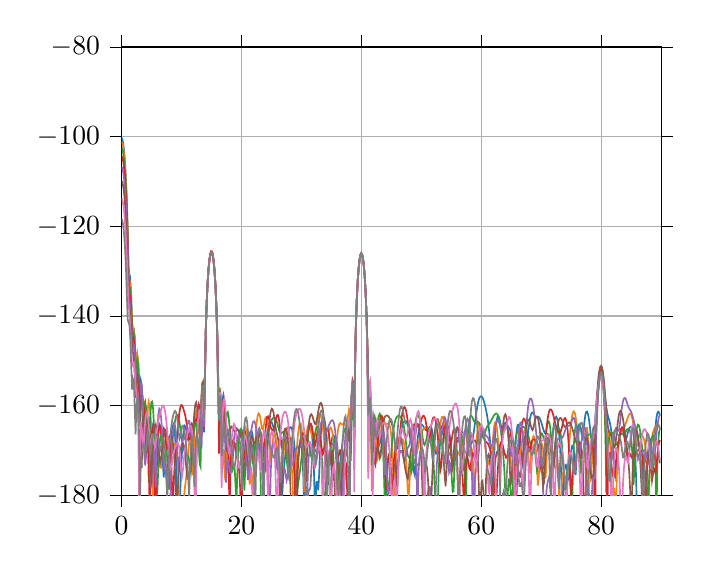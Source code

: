 % This file was created by tikzplotlib v0.8.5.
\begin{tikzpicture}

\definecolor{color0}{rgb}{0.122,0.467,0.706}
\definecolor{color1}{rgb}{1,0.498,0.055}
\definecolor{color2}{rgb}{0.173,0.627,0.173}
\definecolor{color3}{rgb}{0.839,0.153,0.157}
\definecolor{color4}{rgb}{0.58,0.404,0.741}
\definecolor{color5}{rgb}{0.549,0.337,0.294}
\definecolor{color6}{rgb}{0.89,0.467,0.761}

\begin{axis}[
tick align=outside,
tick pos=both,
x grid style={white!69.02!black},
xmajorgrids,
xmin=0, xmax=90,
xtick style={color=black},
y grid style={white!69.02!black},
ymajorgrids,
ymin=-180, ymax=-80,
ytick style={color=black}
]
\addplot [semithick, color0]
table {%
0 -100.271
0.146 -100.595
0.293 -101.58
0.439 -103.271
0.586 -105.759
0.732 -109.207
0.879 -113.937
1.025 -120.667
1.172 -130.944
1.318 -133.598
1.465 -132.251
1.611 -135.367
1.758 -142.948
1.904 -145.291
2.051 -142.652
2.197 -144.649
2.344 -150.992
2.49 -151.847
2.637 -148.92
2.783 -150.156
2.93 -155.108
3.076 -157.143
3.223 -154.476
3.369 -155.409
3.516 -161.091
3.662 -166.828
3.809 -160.691
3.955 -160.435
4.102 -164.584
4.248 -166.857
4.395 -163.258
4.541 -163.478
4.688 -169.181
4.834 -178.668
4.98 -166.655
5.127 -164.419
5.273 -165.178
5.42 -166.539
5.566 -166.989
5.713 -168.561
5.859 -173.734
6.006 -172.571
6.152 -166.737
6.299 -164.462
6.445 -164.409
6.592 -165.909
6.738 -168.587
6.885 -172.377
7.031 -176.02
7.178 -173.676
7.324 -170.542
7.471 -169.388
7.617 -169.697
7.764 -170.29
7.91 -169.972
8.057 -168.963
8.203 -167.629
8.35 -166.032
8.496 -164.692
8.643 -164.195
8.789 -164.864
8.936 -166.924
9.082 -170.701
9.229 -177.014
9.375 -189.106
9.521 -188.549
9.668 -183.04
9.814 -178.605
9.961 -173.831
10.107 -169.791
10.254 -166.9
10.4 -165.176
10.547 -164.533
10.693 -164.826
10.84 -165.801
10.986 -167.002
11.133 -167.758
11.279 -167.431
11.426 -166.124
11.572 -164.74
11.719 -164.045
11.865 -164.387
12.012 -165.817
12.158 -167.936
12.305 -169.362
12.451 -168.289
12.598 -165.187
12.744 -162.229
12.891 -160.766
13.037 -161.768
13.184 -168.415
13.33 -168.961
13.477 -159.372
13.623 -157.715
13.77 -165.98
13.916 -152.174
14.062 -142.638
14.209 -136.755
14.355 -132.625
14.502 -129.657
14.648 -127.59
14.795 -126.29
14.941 -125.69
15.088 -125.758
15.234 -126.499
15.381 -127.945
15.527 -130.168
15.674 -133.304
15.82 -137.599
15.967 -143.566
16.113 -152.485
16.26 -164.292
16.406 -162.376
16.553 -164.421
16.699 -162.132
16.846 -158.573
16.992 -157.587
17.139 -158.646
17.285 -161.229
17.432 -164.194
17.578 -165.447
17.725 -165.485
17.871 -165.97
18.018 -167.308
18.164 -169.543
18.311 -172.321
18.457 -173.04
18.604 -170.912
18.75 -169.116
18.896 -168.42
19.043 -168.486
19.189 -168.638
19.336 -168.244
19.482 -167.356
19.629 -166.456
19.775 -165.847
19.922 -165.573
20.068 -165.522
20.215 -165.522
20.361 -165.485
20.508 -165.482
20.654 -165.665
20.801 -166.108
20.947 -166.677
21.094 -167.01
21.24 -166.796
21.387 -166.198
21.533 -165.679
21.68 -165.62
21.826 -166.28
21.973 -167.941
22.119 -171.08
22.266 -176.026
22.412 -175.508
22.559 -170.587
22.705 -167.568
22.852 -165.992
22.998 -165.418
23.145 -165.603
23.291 -166.364
23.438 -167.486
23.584 -168.643
23.73 -169.405
23.877 -169.417
24.023 -168.67
24.17 -167.463
24.316 -166.156
24.463 -165.005
24.609 -164.151
24.756 -163.649
24.902 -163.506
25.049 -163.697
25.195 -164.179
25.342 -164.903
25.488 -165.828
25.635 -166.942
25.781 -168.267
25.928 -169.875
26.074 -171.903
26.221 -174.615
26.367 -178.518
26.514 -184.088
26.66 -184.537
26.807 -179.77
26.953 -176.498
27.1 -174.091
27.246 -171.971
27.393 -170.006
27.539 -168.284
27.686 -166.894
27.832 -165.862
27.979 -165.174
28.125 -164.82
28.271 -164.812
28.418 -165.188
28.564 -166.005
28.711 -167.328
28.857 -169.193
29.004 -171.459
29.15 -173.268
29.297 -173.08
29.443 -171.38
29.59 -169.72
29.736 -168.699
29.883 -168.49
30.029 -169.258
30.176 -171.365
30.322 -175.861
30.469 -185.686
30.615 -177.106
30.762 -171.23
30.908 -168.103
31.055 -166.258
31.201 -165.193
31.348 -164.707
31.494 -164.757
31.641 -165.411
31.787 -166.85
31.934 -169.419
32.08 -173.849
32.227 -181.419
32.373 -180.926
32.52 -177.088
32.666 -177.01
32.812 -178.895
32.959 -175.367
33.105 -169.951
33.252 -166.321
33.398 -164.09
33.545 -162.896
33.691 -162.55
33.838 -162.979
33.984 -164.201
34.131 -166.356
34.277 -169.795
34.424 -175.072
34.57 -177.727
34.717 -173.175
34.863 -169.931
35.01 -168.058
35.156 -167.018
35.303 -166.594
35.449 -166.769
35.596 -167.608
35.742 -169.148
35.889 -171.291
36.035 -173.782
36.182 -176.135
36.328 -176.058
36.475 -172.937
36.621 -170.438
36.768 -169.938
36.914 -172.316
37.061 -180.49
37.207 -174.501
37.354 -168.348
37.5 -166.076
37.646 -165.762
37.793 -166.056
37.939 -165.699
38.086 -164.312
38.232 -161.301
38.379 -157.812
38.525 -155.941
38.672 -157.805
38.818 -164.04
38.965 -148.327
39.111 -140.621
39.258 -135.523
39.404 -131.877
39.551 -129.262
39.697 -127.481
39.844 -126.431
39.99 -126.06
40.137 -126.351
40.283 -127.319
40.43 -129.011
40.576 -131.524
40.723 -135.042
40.869 -139.944
41.016 -147.206
41.162 -160.796
41.309 -159.083
41.455 -156.899
41.602 -159.247
41.748 -163.721
41.895 -166.52
42.041 -168.084
42.188 -172.522
42.334 -173.133
42.48 -168.525
42.627 -167.034
42.773 -167.735
42.92 -168.947
43.066 -168.497
43.213 -167.292
43.359 -166.919
43.506 -167.7
43.652 -169.663
43.799 -173.128
43.945 -179.742
44.092 -188.758
44.238 -177.452
44.385 -173.268
44.531 -171.542
44.678 -171.337
44.824 -172.484
44.971 -175.149
45.117 -178.877
45.264 -178.311
45.41 -174.915
45.557 -173.09
45.703 -172.985
45.85 -174.388
45.996 -176.061
46.143 -174.34
46.289 -170.817
46.436 -168.062
46.582 -166.21
46.729 -165.025
46.875 -164.295
47.021 -163.857
47.168 -163.599
47.314 -163.474
47.461 -163.501
47.607 -163.732
47.754 -164.218
47.9 -164.982
48.047 -166.007
48.193 -167.251
48.34 -168.685
48.486 -170.37
48.633 -172.463
48.779 -174.832
48.926 -175.564
49.072 -173.084
49.219 -170.059
49.365 -167.735
49.512 -166.128
49.658 -165.093
49.805 -164.502
49.951 -164.252
50.098 -164.26
50.244 -164.453
50.391 -164.752
50.537 -165.082
50.684 -165.372
50.83 -165.557
50.977 -165.571
51.123 -165.375
51.27 -165.035
51.416 -164.731
51.562 -164.674
51.709 -165.032
51.855 -165.89
52.002 -167.229
52.148 -168.837
52.295 -170.179
52.441 -170.672
52.588 -170.381
52.734 -169.797
52.881 -169.192
53.027 -168.582
53.174 -167.888
53.32 -167.06
53.467 -166.135
53.613 -165.24
53.76 -164.512
53.906 -164.045
54.053 -163.873
54.199 -163.985
54.346 -164.353
54.492 -164.965
54.639 -165.852
54.785 -167.091
54.932 -168.756
55.078 -170.75
55.225 -172.322
55.371 -172.144
55.518 -170.588
55.664 -169.002
55.811 -167.896
55.957 -167.311
56.104 -167.161
56.25 -167.314
56.396 -167.592
56.543 -167.786
56.689 -167.72
56.836 -167.342
56.982 -166.75
57.129 -166.129
57.275 -165.656
57.422 -165.456
57.568 -165.593
57.715 -166.066
57.861 -166.805
58.008 -167.643
58.154 -168.313
58.301 -168.537
58.447 -168.18
58.594 -167.297
58.74 -166.03
58.887 -164.539
59.033 -162.991
59.18 -161.534
59.326 -160.274
59.473 -159.269
59.619 -158.543
59.766 -158.094
59.912 -157.908
60.059 -157.963
60.205 -158.232
60.352 -158.688
60.498 -159.302
60.645 -160.052
60.791 -160.933
60.938 -161.961
61.084 -163.181
61.23 -164.663
61.377 -166.524
61.523 -169.003
61.67 -172.711
61.816 -179.595
61.963 -180.891
62.109 -172.437
62.256 -167.916
62.402 -165.14
62.549 -163.429
62.695 -162.527
62.842 -162.307
62.988 -162.678
63.135 -163.504
63.281 -164.494
63.428 -165.14
63.574 -165.077
63.721 -164.542
63.867 -164.028
64.014 -163.812
64.16 -163.937
64.307 -164.289
64.453 -164.668
64.6 -164.946
64.746 -165.233
64.893 -165.86
65.039 -167.275
65.186 -170.172
65.332 -176.454
65.479 -181.872
65.625 -171.922
65.771 -167.548
65.918 -165.317
66.064 -164.333
66.211 -164.292
66.357 -165.099
66.504 -166.768
66.65 -169.336
66.797 -172.356
66.943 -173.457
67.09 -171.823
67.236 -170.109
67.383 -169.065
67.529 -168.332
67.676 -167.343
67.822 -165.896
67.969 -164.319
68.115 -162.988
68.262 -162.076
68.408 -161.609
68.555 -161.536
68.701 -161.75
68.848 -162.097
68.994 -162.399
69.141 -162.535
69.287 -162.52
69.434 -162.475
69.58 -162.531
69.727 -162.769
69.873 -163.202
70.02 -163.788
70.166 -164.456
70.312 -165.12
70.459 -165.694
70.605 -166.097
70.752 -166.285
70.898 -166.306
71.045 -166.311
71.191 -166.482
71.338 -166.925
71.484 -167.554
71.631 -167.928
71.777 -167.422
71.924 -166.071
72.07 -164.548
72.217 -163.341
72.363 -162.633
72.51 -162.476
72.656 -162.896
72.803 -163.927
72.949 -165.648
73.096 -168.226
73.242 -172.035
73.389 -177.943
73.535 -183.375
73.682 -178.302
73.828 -174.932
73.975 -173.458
74.121 -173.222
74.268 -173.962
74.414 -175.342
74.561 -176.097
74.707 -174.611
74.854 -172.116
75 -170.107
75.146 -168.977
75.293 -168.852
75.439 -169.936
75.586 -172.571
75.732 -175.488
75.879 -172.331
76.025 -168.073
76.172 -165.455
76.318 -164.21
76.465 -164.12
76.611 -165.053
76.758 -166.609
76.904 -167.263
77.051 -165.76
77.197 -163.678
77.344 -162.178
77.49 -161.419
77.637 -161.326
77.783 -161.812
77.93 -162.809
78.076 -164.251
78.223 -166.004
78.369 -167.704
78.516 -168.616
78.662 -168.1
78.809 -166.306
78.955 -163.813
79.102 -161.146
79.248 -158.663
79.395 -156.558
79.541 -154.918
79.688 -153.774
79.834 -153.139
79.98 -153.014
80.127 -153.396
80.273 -154.264
80.42 -155.567
80.566 -157.188
80.713 -158.911
80.859 -160.452
81.006 -161.615
81.152 -162.433
81.299 -163.097
81.445 -163.821
81.592 -164.816
81.738 -166.301
81.885 -168.492
82.031 -171.53
82.178 -174.874
82.324 -175.818
82.471 -173.969
82.617 -171.882
82.764 -170.041
82.91 -168.352
83.057 -166.884
83.203 -165.797
83.35 -165.211
83.496 -165.18
83.643 -165.682
83.789 -166.565
83.936 -167.424
84.082 -167.682
84.229 -167.185
84.375 -166.375
84.521 -165.655
84.668 -165.148
84.814 -164.841
84.961 -164.721
85.107 -164.85
85.254 -165.358
85.4 -166.43
85.547 -168.314
85.693 -171.42
85.84 -176.673
85.986 -186.722
86.133 -184.368
86.279 -180.806
86.426 -182.487
86.572 -195.936
86.719 -182.935
86.865 -175.784
87.012 -172.599
87.158 -171.378
87.305 -171.549
87.451 -172.563
87.598 -172.921
87.744 -171.345
87.891 -169.282
88.037 -167.951
88.184 -167.638
88.33 -168.433
88.477 -170.364
88.623 -172.382
88.77 -170.843
88.916 -167.325
89.062 -164.554
89.209 -162.742
89.355 -161.72
89.502 -161.35
89.648 -161.527
89.795 -162.142
};
\addplot [semithick, color1]
table {%
0 -101.125
0.146 -101.446
0.293 -102.423
0.439 -104.099
0.586 -106.559
0.732 -109.959
0.879 -114.588
1.025 -121.049
1.172 -130.227
1.318 -133.798
1.465 -133.058
1.611 -136.065
1.758 -142.816
1.904 -145.277
2.051 -143.327
2.197 -145.124
2.344 -149.666
2.49 -150.065
2.637 -148.623
2.783 -150.35
2.93 -156.705
3.076 -164.551
3.223 -156.982
3.369 -156.11
3.516 -158.063
3.662 -159.231
3.809 -159.122
3.955 -161.473
4.102 -171.341
4.248 -166.852
4.395 -160.561
4.541 -159.168
4.688 -160.089
4.834 -162.188
4.98 -164.726
5.127 -169.008
5.273 -185.14
5.42 -170.532
5.566 -165.333
5.713 -164.272
5.859 -165.778
6.006 -169.203
6.152 -172.045
6.299 -172.532
6.445 -173.784
6.592 -173.85
6.738 -170.545
6.885 -167.885
7.031 -166.484
7.178 -165.918
7.324 -166.078
7.471 -167.2
7.617 -169.452
7.764 -171.672
7.91 -171.158
8.057 -169.748
8.203 -169.419
8.35 -169.999
8.496 -170.437
8.643 -169.935
8.789 -169.042
8.936 -168.507
9.082 -168.702
9.229 -169.924
9.375 -172.613
9.521 -177.582
9.668 -185.283
9.814 -184.328
9.961 -182.895
10.107 -184.578
10.254 -184.086
10.4 -180.723
10.547 -178.512
10.693 -177.079
10.84 -175.359
10.986 -172.987
11.133 -170.416
11.279 -168.261
11.426 -167.003
11.572 -167.088
11.719 -169.287
11.865 -175.567
12.012 -172.655
12.158 -165.615
12.305 -162.296
12.451 -161.143
12.598 -161.686
12.744 -163.65
12.891 -166.134
13.037 -166.478
13.184 -162.659
13.33 -157.925
13.477 -154.824
13.623 -154.494
13.77 -161.135
13.916 -153.621
14.062 -142.974
14.209 -136.848
14.355 -132.621
14.502 -129.602
14.648 -127.502
14.795 -126.178
14.941 -125.557
15.088 -125.608
15.234 -126.333
15.381 -127.767
15.527 -129.988
15.674 -133.149
15.82 -137.555
15.967 -143.951
16.113 -155.242
16.26 -161.485
16.406 -156.02
16.553 -157.577
16.699 -163.4
16.846 -174.072
16.992 -169.952
17.139 -170.208
17.285 -176.722
17.432 -175.204
17.578 -170.224
17.725 -169.367
17.871 -170.808
18.018 -172.704
18.164 -172.505
18.311 -171.238
18.457 -170.361
18.604 -169.824
18.75 -169.392
18.896 -169.019
19.043 -168.738
19.189 -168.607
19.336 -168.717
19.482 -169.112
19.629 -169.668
19.775 -170.049
19.922 -169.822
20.068 -168.803
20.215 -167.304
20.361 -165.872
20.508 -164.925
20.654 -164.706
20.801 -165.381
20.947 -167.142
21.094 -170.297
21.24 -175.033
21.387 -177.61
21.533 -175.331
21.68 -174.485
21.826 -176.542
21.973 -182.93
22.119 -176.76
22.266 -169.888
22.412 -165.967
22.559 -163.589
22.705 -162.248
22.852 -161.728
22.998 -161.924
23.145 -162.752
23.291 -164.018
23.438 -165.163
23.584 -165.309
23.73 -164.404
23.877 -163.311
24.023 -162.622
24.17 -162.546
24.316 -163.162
24.463 -164.554
24.609 -166.819
24.756 -169.811
24.902 -171.737
25.049 -170.35
25.195 -168.191
25.342 -166.816
25.488 -166.321
25.635 -166.625
25.781 -167.688
25.928 -169.512
26.074 -172.064
26.221 -174.964
26.367 -176.973
26.514 -177.252
26.66 -176.583
26.807 -174.972
26.953 -172.343
27.1 -169.588
27.246 -167.364
27.393 -165.842
27.539 -165.019
27.686 -164.862
27.832 -165.35
27.979 -166.481
28.125 -168.281
28.271 -170.809
28.418 -174.178
28.564 -178.555
28.711 -182.997
28.857 -180.876
29.004 -175.793
29.15 -171.697
29.297 -168.574
29.443 -166.278
29.59 -164.74
29.736 -163.95
29.883 -163.96
30.029 -164.911
30.176 -167.14
30.322 -171.529
30.469 -179.292
30.615 -173.696
30.762 -168.469
30.908 -165.872
31.055 -164.668
31.201 -164.359
31.348 -164.657
31.494 -165.325
31.641 -166.119
31.787 -166.795
31.934 -167.154
32.08 -167.087
32.227 -166.58
32.373 -165.712
32.52 -164.631
32.666 -163.528
32.812 -162.594
32.959 -161.984
33.105 -161.807
33.252 -162.131
33.398 -162.998
33.545 -164.413
33.691 -166.317
33.838 -168.434
33.984 -169.99
34.131 -170.031
34.277 -168.821
34.424 -167.314
34.57 -166.034
34.717 -165.184
34.863 -164.864
35.01 -165.128
35.156 -165.968
35.303 -167.249
35.449 -168.602
35.596 -169.395
35.742 -169.076
35.889 -167.771
36.035 -166.17
36.182 -164.864
36.328 -164.107
36.475 -163.893
36.621 -164.033
36.768 -164.219
36.914 -164.191
37.061 -163.975
37.207 -163.908
37.354 -164.341
37.5 -164.971
37.646 -164.213
37.793 -162.113
37.939 -160.815
38.086 -161.522
38.232 -164.348
38.379 -163.02
38.525 -159.474
38.672 -161.184
38.818 -163.066
38.965 -148.02
39.111 -140.516
39.258 -135.459
39.404 -131.819
39.551 -129.203
39.697 -127.419
39.844 -126.367
39.99 -125.994
40.137 -126.284
40.283 -127.251
40.43 -128.942
40.576 -131.453
40.723 -134.965
40.869 -139.846
41.016 -147.026
41.162 -160.779
41.309 -161.816
41.455 -159.481
41.602 -164.691
41.748 -179.047
41.895 -164.537
42.041 -162.073
42.188 -162.821
42.334 -165.475
42.48 -169.119
42.627 -172.127
42.773 -171.463
42.92 -167.934
43.066 -164.971
43.213 -163.212
43.359 -162.459
43.506 -162.435
43.652 -162.863
43.799 -163.464
43.945 -163.962
44.092 -164.168
44.238 -164.107
44.385 -163.975
44.531 -163.977
44.678 -164.265
44.824 -164.978
44.971 -166.316
45.117 -168.632
45.264 -172.726
45.41 -180.963
45.557 -178.908
45.703 -172.3
45.85 -169.201
45.996 -167.736
46.143 -167.25
46.289 -167.327
46.436 -167.556
46.582 -167.611
46.729 -167.497
46.875 -167.488
47.021 -167.845
47.168 -168.713
47.314 -170.179
47.461 -172.365
47.607 -175.488
47.754 -179.376
47.9 -180.132
48.047 -176.75
48.193 -173.873
48.34 -172.021
48.486 -170.933
48.633 -170.419
48.779 -170.347
48.926 -170.565
49.072 -170.801
49.219 -170.666
49.365 -169.958
49.512 -168.899
49.658 -167.834
49.805 -166.953
49.951 -166.29
50.098 -165.811
50.244 -165.464
50.391 -165.201
50.537 -164.99
50.684 -164.821
50.83 -164.723
50.977 -164.763
51.123 -165.015
51.27 -165.523
51.416 -166.25
51.562 -167.049
51.709 -167.687
51.855 -168.018
52.002 -168.152
52.148 -168.35
52.295 -168.804
52.441 -169.471
52.588 -169.89
52.734 -169.291
52.881 -167.645
53.027 -165.744
53.174 -164.15
53.32 -163.057
53.467 -162.512
53.613 -162.534
53.76 -163.139
53.906 -164.352
54.053 -166.171
54.199 -168.439
54.346 -170.498
54.492 -171.272
54.639 -170.898
54.785 -170.456
54.932 -170.454
55.078 -170.873
55.225 -171.415
55.371 -171.646
55.518 -171.365
55.664 -170.818
55.811 -170.366
55.957 -170.199
56.104 -170.343
56.25 -170.695
56.396 -171.003
56.543 -170.842
56.689 -169.923
56.836 -168.504
56.982 -167.12
57.129 -166.157
57.275 -165.81
57.422 -166.192
57.568 -167.365
57.715 -169.24
57.861 -171.059
58.008 -171.237
58.154 -170.122
58.301 -169.39
58.447 -169.817
58.594 -171.941
58.74 -177.204
58.887 -182.838
59.033 -173.345
59.18 -168.575
59.326 -165.97
59.473 -164.58
59.619 -164.024
59.766 -164.076
59.912 -164.525
60.059 -165.134
60.205 -165.723
60.352 -166.33
60.498 -167.219
60.645 -168.706
60.791 -170.903
60.938 -173.031
61.084 -173.221
61.23 -172.263
61.377 -172.13
61.523 -173.201
61.67 -173.517
61.816 -170.554
61.963 -167.196
62.109 -164.946
62.256 -163.81
62.402 -163.658
62.549 -164.41
62.695 -166.02
62.842 -168.362
62.988 -170.819
63.135 -171.748
63.281 -170.572
63.428 -168.749
63.574 -167.087
63.721 -165.773
63.867 -164.865
64.014 -164.395
64.16 -164.379
64.307 -164.827
64.453 -165.756
64.6 -167.197
64.746 -169.195
64.893 -171.719
65.039 -174.287
65.186 -175.494
65.332 -174.948
65.479 -174.165
65.625 -173.972
65.771 -174.357
65.918 -174.793
66.064 -174.482
66.211 -173.301
66.357 -171.844
66.504 -170.465
66.65 -169.17
66.797 -167.919
66.943 -166.791
67.09 -165.942
67.236 -165.53
67.383 -165.682
67.529 -166.528
67.676 -168.239
67.822 -171.052
67.969 -174.657
68.115 -174.904
68.262 -171.532
68.408 -168.879
68.555 -167.363
68.701 -166.782
68.848 -167.036
68.994 -168.145
69.141 -170.277
69.287 -173.759
69.434 -177.808
69.58 -176.059
69.727 -172.188
69.873 -169.772
70.02 -168.635
70.166 -168.602
70.312 -169.717
70.459 -172.244
70.605 -176.086
70.752 -175.845
70.898 -171.559
71.045 -168.591
71.191 -167.014
71.338 -166.533
71.484 -167.018
71.631 -168.441
71.777 -170.727
71.924 -173.107
72.07 -173.428
72.217 -171.926
72.363 -170.727
72.51 -170.519
72.656 -171.461
72.803 -173.835
72.949 -178.594
73.096 -191.873
73.242 -184.323
73.389 -177.992
73.535 -175.605
73.682 -174.873
73.828 -175.145
73.975 -176.073
74.121 -177.171
74.268 -177.047
74.414 -174.499
74.561 -171.019
74.707 -167.897
74.854 -165.408
75 -163.54
75.146 -162.244
75.293 -161.486
75.439 -161.255
75.586 -161.562
75.732 -162.443
75.879 -163.947
76.025 -166.085
76.172 -168.641
76.318 -170.795
76.465 -171.804
76.611 -172.614
76.758 -174.501
76.904 -176.271
77.051 -172.936
77.197 -168.79
77.344 -166.184
77.49 -164.968
77.637 -164.989
77.783 -166.254
77.93 -168.95
78.076 -173.333
78.223 -177.114
78.369 -174.689
78.516 -171.685
78.662 -169.471
78.809 -167.596
78.955 -165.729
79.102 -163.417
79.248 -160.511
79.395 -157.503
79.541 -154.91
79.688 -152.963
79.834 -151.727
79.98 -151.222
80.127 -151.474
80.273 -152.546
80.42 -154.576
80.566 -157.859
80.713 -163.042
80.859 -170.399
81.006 -169.11
81.152 -166.154
81.299 -165.837
81.445 -167.55
81.592 -171.384
81.738 -178.202
81.885 -182.157
82.031 -178.531
82.178 -178.549
82.324 -182.38
82.471 -182.462
82.617 -175.522
82.764 -171.3
82.91 -168.772
83.057 -167.254
83.203 -166.378
83.35 -165.892
83.496 -165.584
83.643 -165.295
83.789 -164.945
83.936 -164.523
84.082 -164.041
84.229 -163.504
84.375 -162.929
84.521 -162.376
84.668 -161.946
84.814 -161.749
84.961 -161.878
85.107 -162.401
85.254 -163.36
85.4 -164.763
85.547 -166.524
85.693 -168.277
85.84 -169.219
85.986 -168.874
86.133 -167.881
86.279 -166.97
86.426 -166.413
86.572 -166.225
86.719 -166.327
86.865 -166.616
87.012 -167.035
87.158 -167.642
87.305 -168.628
87.451 -170.323
87.598 -173.33
87.744 -179.47
87.891 -196.474
88.037 -177.2
88.184 -171.925
88.33 -169.025
88.477 -167.224
88.623 -166.079
88.77 -165.374
88.916 -164.974
89.062 -164.779
89.209 -164.699
89.355 -164.663
89.502 -164.64
89.648 -164.657
89.795 -164.808
};
\addplot [semithick, color2]
table {%
0 -102.473
0.146 -102.791
0.293 -103.76
0.439 -105.421
0.586 -107.856
0.732 -111.211
0.879 -115.755
1.025 -122.003
1.172 -130.452
1.318 -134.32
1.465 -134.032
1.611 -136.762
1.758 -142.176
1.904 -144.701
2.051 -144.112
2.197 -146.333
2.344 -151.63
2.49 -152.03
2.637 -149.779
2.783 -150.728
2.93 -154.879
3.076 -159.825
3.223 -158.513
3.369 -158.7
3.516 -162.008
3.662 -162.679
3.809 -159.818
3.955 -159.15
4.102 -160.643
4.248 -163.687
4.395 -168.465
4.541 -177.169
4.688 -167.046
4.834 -161.466
4.98 -159.201
5.127 -159.089
5.273 -160.851
5.42 -164.558
5.566 -170.363
5.713 -176.735
5.859 -180.047
6.006 -178.564
6.152 -173.127
6.299 -169.453
6.445 -167.355
6.592 -166.438
6.738 -166.731
6.885 -168.472
7.031 -171.497
7.178 -172.747
7.324 -170.98
7.471 -170.281
7.617 -171.785
7.764 -175.802
7.91 -178.747
8.057 -174.782
8.203 -171.64
8.35 -169.579
8.496 -167.835
8.643 -166.171
8.789 -164.64
8.936 -163.358
9.082 -162.442
9.229 -161.982
9.375 -162.03
9.521 -162.605
9.668 -163.692
9.814 -165.202
9.961 -166.878
10.107 -168.286
10.254 -169.194
10.4 -169.829
10.547 -170.434
10.693 -170.928
10.84 -171.131
10.986 -171.133
11.133 -171.328
11.279 -172.177
11.426 -173.828
11.572 -174.794
11.719 -172.585
11.865 -169.335
12.012 -166.645
12.158 -164.708
12.305 -163.702
12.451 -163.909
12.598 -165.527
12.744 -167.955
12.891 -169.463
13.037 -173.031
13.184 -173.631
13.33 -161.866
13.477 -156.864
13.623 -155.934
13.77 -161.944
13.916 -152.385
14.062 -142.668
14.209 -136.724
14.355 -132.575
14.502 -129.605
14.648 -127.547
14.795 -126.264
14.941 -125.687
15.088 -125.785
15.234 -126.564
15.381 -128.063
15.527 -130.367
15.674 -133.64
15.82 -138.217
15.967 -144.928
16.113 -157.304
16.26 -160.587
16.406 -156.461
16.553 -158.491
16.699 -163.04
16.846 -164.107
16.992 -163.387
17.139 -164.667
17.285 -165.52
17.432 -163.449
17.578 -161.699
17.725 -161.434
17.871 -162.52
18.018 -164.755
18.164 -168.003
18.311 -171.939
18.457 -174.498
18.604 -173.854
18.75 -173.262
18.896 -174.553
19.043 -178.727
19.189 -181.226
19.336 -174.144
19.482 -169.568
19.629 -166.87
19.775 -165.457
19.922 -165.188
20.068 -166.152
20.215 -168.696
20.361 -173.719
20.508 -178.93
20.654 -173.067
20.801 -169.218
20.947 -167.29
21.094 -166.409
21.24 -166.203
21.387 -166.563
21.533 -167.539
21.68 -169.263
21.826 -171.685
21.973 -173.328
22.119 -171.732
22.266 -169.067
22.412 -167.167
22.559 -166.25
22.705 -166.306
22.852 -167.404
22.998 -169.775
23.145 -174.05
23.291 -182.49
23.438 -187.244
23.584 -179.333
23.73 -176.258
23.877 -173.862
24.023 -171.323
24.17 -169.046
24.316 -167.302
24.463 -166.047
24.609 -165.117
24.756 -164.365
24.902 -163.727
25.049 -163.213
25.195 -162.856
25.342 -162.673
25.488 -162.666
25.635 -162.834
25.781 -163.186
25.928 -163.729
26.074 -164.439
26.221 -165.223
26.367 -165.887
26.514 -166.213
26.66 -166.157
26.807 -165.941
26.953 -165.882
27.1 -166.251
27.246 -167.265
27.393 -169.12
27.539 -171.82
27.686 -173.813
27.832 -172.296
27.979 -169.768
28.125 -168.139
28.271 -167.551
28.418 -167.942
28.564 -169.324
28.711 -171.844
28.857 -175.861
29.004 -181.649
29.15 -183.311
29.297 -179.751
29.443 -177.518
29.59 -176.135
29.736 -174.817
29.883 -173.256
30.029 -171.574
30.176 -169.989
30.322 -168.641
30.469 -167.599
30.615 -166.907
30.762 -166.6
30.908 -166.709
31.055 -167.253
31.201 -168.215
31.348 -169.481
31.494 -170.719
31.641 -171.321
31.787 -170.856
31.934 -169.614
32.08 -168.142
32.227 -166.78
32.373 -165.692
32.52 -164.969
32.666 -164.675
32.812 -164.867
32.959 -165.602
33.105 -166.929
33.252 -168.854
33.398 -171.303
33.545 -174.21
33.691 -178.111
33.838 -185.568
33.984 -183.497
34.131 -176.148
34.277 -172.864
34.424 -171.9
34.57 -173.046
34.717 -177.263
34.863 -191.389
35.01 -178.161
35.156 -172.323
35.303 -169.54
35.449 -168.1
35.596 -167.447
35.742 -167.398
35.889 -168.006
36.035 -169.548
36.182 -172.724
36.328 -179.692
36.475 -180.717
36.621 -172.827
36.768 -169.187
36.914 -167.251
37.061 -166.037
37.207 -165.241
37.354 -165.111
37.5 -165.896
37.646 -166.763
37.793 -165.903
37.939 -164.951
38.086 -166.855
38.232 -172.34
38.379 -163.372
38.525 -158.81
38.672 -160.095
38.818 -166.266
38.965 -148.531
39.111 -140.749
39.258 -135.589
39.404 -131.895
39.551 -129.246
39.697 -127.44
39.844 -126.373
39.99 -125.992
40.137 -126.281
40.283 -127.255
40.43 -128.967
40.576 -131.52
40.723 -135.119
40.869 -140.194
41.016 -147.959
41.162 -166.268
41.309 -158.144
41.455 -156.812
41.602 -160.926
41.748 -173.328
41.895 -166.486
42.041 -162.586
42.188 -162.253
42.334 -163.156
42.48 -163.878
42.627 -163.796
42.773 -163.108
42.92 -162.272
43.066 -161.822
43.213 -162.17
43.359 -163.565
43.506 -166.203
43.652 -170.355
43.799 -176.529
43.945 -184.219
44.092 -183.17
44.238 -180.068
44.385 -178.512
44.531 -177.797
44.678 -176.551
44.824 -173.852
44.971 -170.796
45.117 -168.245
45.264 -166.309
45.41 -164.88
45.557 -163.844
45.703 -163.116
45.85 -162.643
45.996 -162.38
46.143 -162.277
46.289 -162.287
46.436 -162.377
46.582 -162.556
46.729 -162.871
46.875 -163.384
47.021 -164.156
47.168 -165.245
47.314 -166.69
47.461 -168.439
47.607 -170.149
47.754 -171.175
47.9 -171.441
48.047 -171.797
48.193 -173.001
48.34 -174.842
48.486 -174.163
48.633 -170.461
48.779 -167.147
48.926 -164.825
49.072 -163.318
49.219 -162.45
49.365 -162.098
49.512 -162.187
49.658 -162.665
49.805 -163.494
49.951 -164.63
50.098 -165.978
50.244 -167.343
50.391 -168.389
50.537 -168.777
50.684 -168.439
50.83 -167.612
50.977 -166.608
51.123 -165.69
51.27 -165.063
51.416 -164.884
51.562 -165.286
51.709 -166.405
51.855 -168.408
52.002 -171.509
52.148 -175.775
52.295 -179.709
52.441 -180.978
52.588 -182.872
52.734 -182.666
52.881 -175.642
53.027 -170.557
53.174 -167.351
53.32 -165.439
53.467 -164.528
53.613 -164.47
53.76 -165.176
53.906 -166.547
54.053 -168.378
54.199 -170.224
54.346 -171.521
54.492 -172.15
54.639 -172.507
54.785 -172.997
54.932 -173.991
55.078 -175.992
55.225 -179.231
55.371 -179.104
55.518 -174.411
55.664 -170.925
55.811 -168.906
55.957 -167.975
56.104 -167.8
56.25 -167.972
56.396 -167.989
56.543 -167.627
56.689 -167.206
56.836 -167.234
56.982 -168.157
57.129 -170.565
57.275 -176.136
57.422 -185.006
57.568 -172.756
57.715 -167.611
57.861 -164.791
58.008 -163.191
58.154 -162.405
58.301 -162.212
58.447 -162.434
58.594 -162.881
58.74 -163.343
58.887 -163.65
59.033 -163.748
59.18 -163.699
59.326 -163.616
59.473 -163.615
59.619 -163.803
59.766 -164.267
59.912 -165.042
60.059 -166.032
60.205 -166.907
60.352 -167.175
60.498 -166.715
60.645 -165.94
60.791 -165.251
60.938 -164.781
61.084 -164.487
61.23 -164.26
61.377 -164.006
61.523 -163.683
61.67 -163.307
61.816 -162.914
61.963 -162.537
62.109 -162.205
62.256 -161.945
62.402 -161.787
62.549 -161.774
62.695 -161.959
62.842 -162.403
62.988 -163.164
63.135 -164.281
63.281 -165.757
63.428 -167.548
63.574 -169.59
63.721 -171.924
63.867 -174.932
64.014 -179.758
64.16 -190.872
64.307 -184.59
64.453 -178.631
64.6 -176.549
64.746 -176.714
64.893 -179.199
65.039 -184.176
65.186 -180.375
65.332 -174.473
65.479 -170.864
65.625 -168.574
65.771 -167.103
65.918 -166.183
66.064 -165.638
66.211 -165.338
66.357 -165.176
66.504 -165.07
66.65 -164.971
66.797 -164.866
66.943 -164.784
67.09 -164.771
67.236 -164.874
67.383 -165.119
67.529 -165.505
67.676 -166.012
67.822 -166.622
67.969 -167.331
68.115 -168.133
68.262 -168.953
68.408 -169.596
68.555 -169.87
68.701 -169.889
68.848 -170.075
68.994 -170.87
69.141 -172.535
69.287 -174.502
69.434 -173.931
69.58 -170.971
69.727 -168.421
69.873 -166.852
70.02 -166.175
70.166 -166.254
70.312 -166.892
70.459 -167.624
70.605 -167.616
70.752 -166.535
70.898 -165.092
71.045 -163.977
71.191 -163.474
71.338 -163.692
71.484 -164.734
71.631 -166.77
71.777 -170.061
71.924 -174.1
72.07 -173.73
72.217 -170.299
72.363 -167.864
72.51 -166.409
72.656 -165.585
72.803 -165.178
72.949 -165.116
73.096 -165.448
73.242 -166.303
73.389 -167.845
73.535 -170.232
73.682 -173.44
73.828 -176.448
73.975 -177.1
74.121 -176.218
74.268 -175.201
74.414 -174.05
74.561 -173.035
74.707 -172.86
74.854 -174.376
75 -179.559
75.146 -185.439
75.293 -173.702
75.439 -168.621
75.586 -165.9
75.732 -164.57
75.879 -164.294
76.025 -164.948
76.172 -166.505
76.318 -168.972
76.465 -172.151
76.611 -174.635
76.758 -174.23
76.904 -172.398
77.051 -170.708
77.197 -169.349
77.344 -168.271
77.49 -167.456
77.637 -166.898
77.783 -166.571
77.93 -166.433
78.076 -166.438
78.223 -166.553
78.369 -166.777
78.516 -167.166
78.662 -167.813
78.809 -168.522
78.955 -167.921
79.102 -164.919
79.248 -161.263
79.395 -158.181
79.541 -155.88
79.688 -154.332
79.834 -153.496
79.98 -153.357
80.127 -153.935
80.273 -155.295
80.42 -157.587
80.566 -161.145
80.713 -166.907
80.859 -179.437
81.006 -174.756
81.152 -169.306
81.299 -167.377
81.445 -166.617
81.592 -166.26
81.738 -166.06
81.885 -166.046
82.031 -166.311
82.178 -166.878
82.324 -167.651
82.471 -168.376
82.617 -168.698
82.764 -168.432
82.91 -167.768
83.057 -167.054
83.203 -166.54
83.35 -166.32
83.496 -166.354
83.643 -166.48
83.789 -166.474
83.936 -166.229
84.082 -165.842
84.229 -165.483
84.375 -165.246
84.521 -165.154
84.668 -165.255
84.814 -165.698
84.961 -166.748
85.107 -168.818
85.254 -172.619
85.4 -177.657
85.547 -173.719
85.693 -168.983
85.84 -166.255
85.986 -164.802
86.133 -164.243
86.279 -164.389
86.426 -165.128
86.572 -166.375
86.719 -168.018
86.865 -169.87
87.012 -171.668
87.158 -173.223
87.305 -174.636
87.451 -176.256
87.598 -178.453
87.744 -180.799
87.891 -179.484
88.037 -175.084
88.184 -171.339
88.33 -168.72
88.477 -167.142
88.623 -166.589
88.77 -167.19
88.916 -169.359
89.062 -174.519
89.209 -187.049
89.355 -173.52
89.502 -168.361
89.648 -165.949
89.795 -164.988
};
\addplot [semithick, color3]
table {%
0 -104.331
0.146 -104.645
0.293 -105.602
0.439 -107.24
0.586 -109.634
0.732 -112.916
0.879 -117.314
1.025 -123.204
1.172 -130.655
1.318 -134.995
1.465 -135.679
1.611 -138.483
1.758 -143.437
1.904 -145.524
2.051 -145.133
2.197 -147.147
2.344 -152.115
2.49 -154.974
2.637 -153.121
2.783 -153.84
2.93 -157.121
3.076 -158.689
3.223 -157.098
3.369 -156.994
3.516 -158.493
3.662 -160.001
3.809 -160.822
3.955 -162.597
4.102 -166.395
4.248 -169.325
4.395 -168.615
4.541 -170.777
4.688 -184.333
4.834 -171.869
4.98 -166.505
5.127 -165.397
5.273 -166.871
5.42 -170.723
5.566 -178.191
5.713 -186.95
5.859 -173.08
6.006 -167.686
6.152 -165.039
6.299 -164.249
6.445 -164.868
6.592 -166.072
6.738 -166.314
6.885 -165.486
7.031 -165.038
7.178 -165.669
7.324 -167.406
7.471 -169.412
7.617 -169.583
7.764 -168.291
7.91 -167.586
8.057 -168.183
8.203 -170.38
8.35 -174.79
8.496 -182.082
8.643 -179.556
8.789 -174.85
8.936 -172.093
9.082 -169.892
9.229 -167.65
9.375 -165.32
9.521 -163.16
9.668 -161.447
9.814 -160.338
9.961 -159.866
10.107 -159.96
10.254 -160.443
10.4 -161.087
10.547 -161.781
10.693 -162.641
10.84 -163.856
10.986 -165.382
11.133 -166.759
11.279 -167.437
11.426 -167.445
11.572 -167.018
11.719 -166.17
11.865 -165.038
12.012 -163.953
12.158 -163.246
12.305 -163.131
12.451 -163.379
12.598 -162.823
12.744 -161.034
12.891 -159.69
13.037 -160.308
13.184 -164.776
13.33 -167.022
13.477 -158.966
13.623 -157.011
13.77 -165.073
13.916 -153.329
14.062 -142.975
14.209 -136.88
14.355 -132.655
14.502 -129.636
14.648 -127.538
14.795 -126.22
14.941 -125.606
15.088 -125.666
15.234 -126.4
15.381 -127.842
15.527 -130.068
15.674 -133.216
15.82 -137.552
15.967 -143.654
16.113 -153.272
16.26 -170.685
16.406 -162.103
16.553 -164.828
16.699 -164.304
16.846 -160.13
16.992 -159.078
17.139 -160.488
17.285 -163.678
17.432 -166.528
17.578 -167.041
17.725 -168.221
17.871 -172.612
18.018 -185.998
18.164 -174.831
18.311 -169.963
18.457 -168.187
18.604 -167.771
18.75 -168.135
18.896 -169.015
19.043 -170.137
19.189 -171.132
19.336 -171.902
19.482 -172.887
19.629 -174.731
19.775 -178.182
19.922 -184.017
20.068 -182.35
20.215 -176.452
20.361 -172.744
20.508 -170.274
20.654 -168.589
20.801 -167.552
20.947 -167.156
21.094 -167.433
21.24 -168.355
21.387 -169.68
21.533 -170.786
21.68 -171.16
21.826 -171.213
21.973 -171.611
22.119 -172.383
22.266 -172.605
22.412 -171.349
22.559 -169.396
22.705 -167.733
22.852 -166.684
22.998 -166.338
23.145 -166.813
23.291 -168.4
23.438 -171.865
23.584 -179.339
23.73 -175.8
23.877 -168.964
24.023 -165.369
24.17 -163.389
24.316 -162.477
24.463 -162.39
24.609 -162.951
24.756 -163.912
24.902 -164.875
25.049 -165.435
25.195 -165.521
25.342 -165.279
25.488 -164.714
25.635 -163.821
25.781 -162.851
25.928 -162.178
26.074 -162.079
26.221 -162.719
26.367 -164.201
26.514 -166.498
26.66 -168.938
26.807 -169.623
26.953 -168.494
27.1 -167.398
27.246 -166.931
27.393 -166.977
27.539 -167.238
27.686 -167.421
27.832 -167.401
27.979 -167.274
28.125 -167.238
28.271 -167.479
28.418 -168.154
28.564 -169.433
28.711 -171.574
28.857 -175.162
29.004 -182.382
29.15 -191.721
29.297 -178.092
29.443 -173.282
29.59 -170.477
29.736 -168.625
29.883 -167.365
30.029 -166.556
30.176 -166.154
30.322 -166.162
30.469 -166.568
30.615 -167.254
30.762 -167.836
30.908 -167.712
31.055 -166.746
31.201 -165.497
31.348 -164.499
31.494 -163.998
31.641 -164.093
31.787 -164.832
31.934 -166.205
32.08 -167.943
32.227 -169.035
32.373 -168.457
32.52 -167.069
32.666 -165.979
32.812 -165.524
32.959 -165.722
33.105 -166.53
33.252 -167.875
33.398 -169.55
33.545 -170.838
33.691 -170.552
33.838 -168.884
33.984 -167.09
34.131 -165.805
34.277 -165.199
34.424 -165.307
34.57 -166.131
34.717 -167.631
34.863 -169.684
35.01 -171.993
35.156 -174.1
35.303 -175.641
35.449 -176.567
35.596 -176.83
35.742 -176.138
35.889 -174.561
36.035 -172.813
36.182 -171.426
36.328 -170.48
36.475 -169.917
36.621 -169.92
36.768 -171.058
36.914 -174.3
37.061 -179.331
37.207 -175.61
37.354 -172.506
37.5 -173.304
37.646 -179.719
37.793 -184.597
37.939 -180.962
38.086 -175.1
38.232 -163.31
38.379 -157.183
38.525 -154.289
38.672 -154.975
38.818 -170.291
38.965 -150.278
39.111 -141.307
39.258 -135.836
39.404 -132.031
39.551 -129.34
39.697 -127.523
39.844 -126.459
39.99 -126.087
40.137 -126.388
40.283 -127.374
40.43 -129.091
40.576 -131.637
40.723 -135.199
40.869 -140.161
41.016 -147.545
41.162 -162.893
41.309 -160.531
41.455 -158.102
41.602 -161.263
41.748 -169.019
41.895 -172.795
42.041 -170.355
42.188 -171.93
42.334 -172.85
42.48 -171.154
42.627 -170.077
42.773 -168.392
42.92 -165.644
43.066 -163.441
43.213 -162.344
43.359 -162.268
43.506 -163.054
43.652 -164.647
43.799 -167.245
43.945 -171.531
44.092 -178.699
44.238 -177.451
44.385 -172.69
44.531 -170.9
44.678 -171.082
44.824 -173.115
44.971 -177.893
45.117 -185.419
45.264 -177.454
45.41 -172.772
45.557 -170.566
45.703 -169.702
45.85 -169.583
45.996 -169.593
46.143 -169.052
46.289 -167.707
46.436 -165.908
46.582 -164.101
46.729 -162.55
46.875 -161.378
47.021 -160.637
47.168 -160.349
47.314 -160.521
47.461 -161.153
47.607 -162.237
47.754 -163.715
47.9 -165.386
48.047 -166.758
48.193 -167.229
48.34 -166.792
48.486 -165.982
48.633 -165.196
48.779 -164.59
48.926 -164.226
49.072 -164.132
49.219 -164.287
49.365 -164.571
49.512 -164.753
49.658 -164.599
49.805 -164.083
49.951 -163.4
50.098 -162.779
50.244 -162.368
50.391 -162.251
50.537 -162.488
50.684 -163.133
50.83 -164.218
50.977 -165.692
51.123 -167.186
51.27 -167.783
51.416 -166.937
51.562 -165.438
51.709 -164.086
51.855 -163.148
52.002 -162.658
52.148 -162.6
52.295 -162.957
52.441 -163.732
52.588 -164.953
52.734 -166.686
52.881 -169.033
53.027 -171.983
53.174 -174.414
53.32 -173.511
53.467 -170.711
53.613 -168.24
53.76 -166.401
53.906 -165.121
54.053 -164.351
54.199 -164.088
54.346 -164.362
54.492 -165.208
54.639 -166.573
54.785 -168.039
54.932 -168.532
55.078 -167.579
55.225 -166.247
55.371 -165.39
55.518 -165.288
55.664 -166.056
55.811 -167.867
55.957 -171.143
56.104 -177.102
56.25 -184.989
56.396 -177.643
56.543 -174.2
56.689 -173.46
56.836 -174.778
56.982 -178.493
57.129 -182.578
57.275 -177.684
57.422 -173.733
57.568 -171.93
57.715 -171.651
57.861 -172.545
58.008 -173.949
58.154 -174.21
58.301 -172.786
58.447 -171.307
58.594 -170.631
58.74 -170.839
58.887 -171.638
59.033 -172.12
59.18 -171.18
59.326 -169.283
59.473 -167.484
59.619 -166.179
59.766 -165.411
59.912 -165.138
60.059 -165.303
60.205 -165.83
60.352 -166.585
60.498 -167.35
60.645 -167.887
60.791 -168.124
60.938 -168.225
61.084 -168.411
61.23 -168.795
61.377 -169.371
61.523 -170.086
61.67 -170.944
61.816 -172.055
61.963 -173.588
62.109 -175.726
62.256 -178.578
62.402 -181.266
62.549 -179.877
62.695 -175.866
62.842 -172.517
62.988 -170.191
63.135 -168.784
63.281 -168.183
63.428 -168.272
63.574 -168.873
63.721 -169.713
63.867 -170.512
64.014 -171.169
64.16 -171.647
64.307 -171.508
64.453 -170.258
64.6 -168.415
64.746 -166.834
64.893 -165.924
65.039 -165.825
65.186 -166.624
65.332 -168.486
65.479 -171.822
65.625 -177.948
65.771 -188.964
65.918 -178.473
66.064 -173.648
66.211 -170.836
66.357 -168.7
66.504 -166.865
66.65 -165.303
66.797 -164.083
66.943 -163.267
67.09 -162.903
67.236 -163.031
67.383 -163.694
67.529 -164.926
67.676 -166.696
67.822 -168.704
67.969 -170.034
68.115 -169.883
68.262 -168.949
68.408 -168.128
68.555 -167.677
68.701 -167.545
68.848 -167.602
68.994 -167.736
69.141 -167.911
69.287 -168.188
69.434 -168.705
69.58 -169.622
69.727 -171.064
69.873 -172.981
70.02 -174.741
70.166 -174.967
70.312 -173.478
70.459 -171.342
70.605 -169.059
70.752 -166.818
70.898 -164.808
71.045 -163.169
71.191 -161.964
71.338 -161.194
71.484 -160.835
71.631 -160.843
71.777 -161.163
71.924 -161.73
72.07 -162.465
72.217 -163.279
72.363 -164.08
72.51 -164.791
72.656 -165.367
72.803 -165.792
72.949 -166.049
73.096 -166.077
73.242 -165.794
73.389 -165.182
73.535 -164.364
73.682 -163.56
73.828 -162.98
73.975 -162.782
74.121 -163.088
74.268 -164.007
74.414 -165.675
74.561 -168.312
74.707 -172.316
74.854 -178.069
75 -180.23
75.146 -176.709
75.293 -174.611
75.439 -173.717
75.586 -173.187
75.732 -172.335
75.879 -171.034
76.025 -169.684
76.172 -168.664
76.318 -168.168
76.465 -168.29
76.611 -169.113
76.758 -170.78
76.904 -173.606
77.051 -178.449
77.197 -187.968
77.344 -183.189
77.49 -177.196
77.637 -174.07
77.783 -172.1
77.93 -170.723
78.076 -169.714
78.223 -168.992
78.369 -168.585
78.516 -168.707
78.662 -169.937
78.809 -174.04
78.955 -194.491
79.102 -169.213
79.248 -162.237
79.395 -157.981
79.541 -155.129
79.688 -153.264
79.834 -152.21
79.98 -151.893
80.127 -152.294
80.273 -153.444
80.42 -155.439
80.566 -158.485
80.713 -163.081
80.859 -170.868
81.006 -186.096
81.152 -173.396
81.299 -170.689
81.445 -170.593
81.592 -171.762
81.738 -173.51
81.885 -175.144
82.031 -175.904
82.178 -175.387
82.324 -173.974
82.471 -172.323
82.617 -170.787
82.764 -169.411
82.91 -168.128
83.057 -166.914
83.203 -165.858
83.35 -165.109
83.496 -164.814
83.643 -165.081
83.789 -165.975
83.936 -167.481
84.082 -169.349
84.229 -170.833
84.375 -171.179
84.521 -170.826
84.668 -170.596
84.814 -170.759
84.961 -171.189
85.107 -171.58
85.254 -171.66
85.4 -171.393
85.547 -170.948
85.693 -170.524
85.84 -170.24
85.986 -170.103
86.133 -170.031
86.279 -169.929
86.426 -169.81
86.572 -169.839
86.719 -170.269
86.865 -171.406
87.012 -173.706
87.158 -178.244
87.305 -188.083
87.451 -180.577
87.598 -174.953
87.744 -172.447
87.891 -171.626
88.037 -172.031
88.184 -173.296
88.33 -174.575
88.477 -174.726
88.623 -174.146
88.77 -174.005
88.916 -174.597
89.062 -174.98
89.209 -173.614
89.355 -171.274
89.502 -169.348
89.648 -168.18
89.795 -167.692
};
\addplot [semithick, color4]
table {%
0 -106.782
0.146 -107.094
0.293 -108.04
0.439 -109.658
0.586 -112.018
0.732 -115.239
0.879 -119.517
1.025 -125.134
1.172 -131.955
1.318 -136.418
1.465 -137.718
1.611 -140.445
1.758 -144.695
1.904 -146.576
2.051 -146.515
2.197 -148.066
2.344 -151.395
2.49 -154.645
2.637 -156.577
2.783 -159.946
2.93 -161.704
3.076 -157.311
3.223 -155.166
3.369 -155.561
3.516 -158.237
3.662 -163.471
3.809 -171.329
3.955 -173.367
4.102 -171.091
4.248 -168.551
4.395 -166.9
4.541 -167.235
4.688 -170.065
4.834 -176.391
4.98 -178.291
5.127 -172.668
5.273 -170.081
5.42 -169.737
5.566 -172.217
5.713 -178.204
5.859 -170.405
6.006 -164.631
6.152 -161.776
6.299 -160.702
6.445 -160.995
6.592 -162.49
6.738 -165.119
6.885 -168.728
7.031 -172.374
7.178 -174.04
7.324 -174.569
7.471 -176.22
7.617 -180.034
7.764 -185.845
7.91 -190.613
8.057 -190.914
8.203 -177.626
8.35 -170.959
8.496 -167.071
8.643 -164.927
8.789 -164.122
8.936 -164.478
9.082 -165.933
9.229 -168.43
9.375 -171.503
9.521 -173.145
9.668 -172.138
9.814 -170.471
9.961 -169.015
10.107 -167.856
10.254 -167.155
10.4 -167.074
10.547 -167.429
10.693 -167.317
10.84 -166.009
10.986 -164.382
11.133 -163.407
11.279 -163.387
11.426 -164.28
11.572 -165.81
11.719 -167.544
11.865 -169.379
12.012 -171.944
12.158 -176.365
12.305 -183.613
12.451 -175.275
12.598 -167.933
12.744 -163.56
12.891 -161.481
13.037 -161.959
13.184 -166.791
13.33 -168.775
13.477 -160.367
13.623 -158.789
13.77 -164.777
13.916 -151.375
14.062 -142.462
14.209 -136.725
14.355 -132.647
14.502 -129.7
14.648 -127.643
14.795 -126.348
14.941 -125.75
15.088 -125.822
15.234 -126.572
15.381 -128.036
15.527 -130.3
15.674 -133.525
15.82 -138.037
15.967 -144.631
16.113 -156.544
16.26 -161.216
16.406 -156.857
16.553 -159.601
16.699 -169.529
16.846 -168.912
16.992 -163.879
17.139 -164.404
17.285 -168.687
17.432 -177.186
17.578 -174.625
17.725 -172.175
17.871 -172.944
18.018 -174.58
18.164 -174.878
18.311 -174.103
18.457 -172.375
18.604 -169.81
18.75 -167.506
18.896 -165.977
19.043 -165.198
19.189 -164.989
19.336 -165.156
19.482 -165.537
19.629 -166.024
19.775 -166.556
19.922 -167.087
20.068 -167.586
20.215 -168.045
20.361 -168.503
20.508 -169.043
20.654 -169.84
20.801 -171.207
20.947 -173.594
21.094 -176.596
21.24 -174.936
21.387 -170.504
21.533 -167.303
21.68 -165.287
21.826 -164.118
21.973 -163.562
22.119 -163.482
22.266 -163.849
22.412 -164.743
22.559 -166.308
22.705 -168.607
22.852 -170.976
22.998 -171.29
23.145 -169.764
23.291 -168.54
23.438 -168.215
23.584 -168.667
23.73 -169.484
23.877 -170.09
24.023 -170.315
24.17 -170.713
24.316 -172.056
24.463 -175.345
24.609 -184.125
24.756 -183.015
24.902 -174.288
25.049 -170.602
25.195 -168.836
25.342 -168.28
25.488 -168.687
25.635 -169.937
25.781 -171.848
25.928 -173.846
26.074 -174.964
26.221 -175.205
26.367 -175.535
26.514 -176.245
26.66 -176.53
26.807 -175.631
26.953 -174.396
27.1 -173.823
27.246 -174.252
27.393 -175.572
27.539 -176.703
27.686 -175.807
27.832 -173.807
27.979 -172.345
28.125 -171.804
28.271 -172.092
28.418 -172.816
28.564 -173.132
28.711 -172.4
28.857 -171.149
29.004 -170.106
29.15 -169.506
29.297 -169.281
29.443 -169.244
29.59 -169.189
29.736 -168.992
29.883 -168.69
30.029 -168.459
30.176 -168.539
30.322 -169.196
30.469 -170.777
30.615 -173.955
30.762 -181.095
30.908 -187.967
31.055 -176.052
31.201 -171.867
31.348 -169.952
31.494 -169.358
31.641 -169.688
31.787 -170.494
31.934 -170.987
32.08 -170.621
32.227 -169.958
32.373 -169.798
32.52 -170.395
32.666 -171.084
32.812 -170.107
32.959 -167.648
33.105 -165.414
33.252 -163.997
33.398 -163.416
33.545 -163.568
33.691 -164.283
33.838 -165.244
33.984 -165.947
34.131 -166.003
34.277 -165.55
34.424 -164.958
34.57 -164.429
34.717 -163.991
34.863 -163.625
35.01 -163.352
35.156 -163.25
35.303 -163.442
35.449 -164.069
35.596 -165.265
35.742 -167.091
35.889 -169.377
36.035 -171.538
36.182 -172.987
36.328 -173.775
36.475 -173.926
36.621 -173.95
36.768 -175.697
36.914 -183.385
37.061 -177.019
37.207 -169.435
37.354 -166.2
37.5 -165.401
37.646 -166.35
37.793 -167.601
37.939 -167.13
38.086 -165.268
38.232 -161.536
38.379 -157.41
38.525 -155.082
38.672 -156.223
38.818 -167.594
38.965 -149.289
39.111 -140.962
39.258 -135.656
39.404 -131.913
39.551 -129.249
39.697 -127.445
39.844 -126.389
39.99 -126.025
40.137 -126.336
40.283 -127.341
40.43 -129.093
40.576 -131.703
40.723 -135.389
40.869 -140.627
41.016 -148.824
41.162 -174.711
41.309 -157.208
41.455 -156.274
41.602 -159.838
41.748 -165.261
41.895 -164.203
42.041 -163.158
42.188 -164.605
42.334 -166.36
42.48 -165.507
42.627 -164.322
42.773 -164.37
42.92 -165.358
43.066 -166.322
43.213 -166.433
43.359 -166.014
43.506 -165.724
43.652 -165.878
43.799 -166.635
43.945 -168.164
44.092 -170.682
44.238 -174.451
44.385 -179.042
44.531 -180.0
44.678 -177.955
44.824 -177.124
44.971 -177.902
45.117 -180.057
45.264 -182.664
45.41 -183.956
45.557 -184.053
45.703 -182.38
45.85 -178.601
45.996 -175.14
46.143 -172.757
46.289 -171.287
46.436 -170.455
46.582 -170.08
46.729 -170.14
46.875 -170.705
47.021 -171.707
47.168 -172.518
47.314 -172.147
47.461 -170.905
47.607 -169.857
47.754 -169.376
47.9 -169.163
48.047 -168.523
48.193 -167.177
48.34 -165.677
48.486 -164.609
48.633 -164.256
48.779 -164.767
48.926 -166.335
49.072 -169.383
49.219 -175.181
49.365 -184.664
49.512 -175.824
49.658 -171.703
49.805 -170.146
49.951 -170.021
50.098 -170.941
50.244 -172.74
50.391 -175.323
50.537 -178.549
50.684 -181.764
50.83 -182.824
50.977 -181.165
51.123 -179.227
51.27 -178.127
51.416 -178.136
51.562 -179.409
51.709 -182.068
51.855 -185.68
52.002 -188.034
52.148 -187.679
52.295 -183.155
52.441 -177.443
52.588 -173.154
52.734 -170.297
52.881 -168.587
53.027 -167.732
53.174 -167.302
53.32 -166.662
53.467 -165.454
53.613 -164.042
53.76 -162.982
53.906 -162.591
54.053 -163.033
54.199 -164.452
54.346 -167.058
54.492 -171.042
54.639 -174.933
54.785 -174.436
54.932 -173.181
55.078 -173.465
55.225 -173.998
55.371 -171.935
55.518 -168.739
55.664 -166.395
55.811 -165.127
55.957 -164.831
56.104 -165.416
56.25 -166.836
56.396 -169.043
56.543 -171.837
56.689 -174.22
56.836 -173.9
56.982 -171.191
57.129 -168.266
57.275 -165.894
57.422 -164.212
57.568 -163.23
57.715 -162.943
57.861 -163.362
58.008 -164.536
58.154 -166.59
58.301 -169.816
58.447 -175.048
58.594 -186.324
58.74 -183.82
58.887 -177.19
59.033 -174.683
59.18 -173.562
59.326 -172.79
59.473 -171.617
59.619 -169.885
59.766 -168.038
59.912 -166.512
60.059 -165.507
60.205 -165.07
60.352 -165.161
60.498 -165.643
60.645 -166.254
60.791 -166.697
60.938 -166.893
61.084 -167.062
61.23 -167.461
61.377 -168.149
61.523 -168.901
61.67 -169.265
61.816 -168.908
61.963 -167.94
62.109 -166.683
62.256 -165.418
62.402 -164.348
62.549 -163.609
62.695 -163.274
62.842 -163.36
62.988 -163.826
63.135 -164.57
63.281 -165.383
63.428 -165.94
63.574 -165.955
63.721 -165.463
63.867 -164.805
64.014 -164.325
64.16 -164.236
64.307 -164.658
64.453 -165.662
64.6 -167.266
64.746 -169.299
64.893 -170.976
65.039 -171.13
65.186 -170.22
65.332 -169.551
65.479 -169.751
65.625 -171.086
65.771 -173.378
65.918 -173.715
66.064 -170.27
66.211 -166.987
66.357 -164.861
66.504 -163.796
66.65 -163.722
66.797 -164.721
66.943 -167.147
67.09 -172.023
67.236 -176.813
67.383 -169.525
67.529 -164.776
67.676 -161.937
67.822 -160.157
67.969 -159.081
68.115 -158.535
68.262 -158.431
68.408 -158.726
68.555 -159.407
68.701 -160.473
68.848 -161.925
68.994 -163.744
69.141 -165.841
69.287 -167.989
69.434 -169.793
69.58 -170.95
69.727 -171.623
69.873 -172.281
70.02 -173.354
70.166 -175.215
70.312 -178.346
70.459 -183.344
70.605 -185.83
70.752 -181.498
70.898 -178.609
71.045 -177.208
71.191 -176.515
71.338 -175.852
71.484 -174.868
71.631 -173.694
71.777 -172.591
71.924 -171.644
72.07 -170.791
72.217 -169.949
72.363 -169.117
72.51 -168.369
72.656 -167.791
72.803 -167.429
72.949 -167.278
73.096 -167.279
73.242 -167.333
73.389 -167.32
73.535 -167.14
73.682 -166.758
73.828 -166.214
73.975 -165.611
74.121 -165.068
74.268 -164.684
74.414 -164.507
74.561 -164.495
74.707 -164.495
74.854 -164.298
75 -163.82
75.146 -163.223
75.293 -162.784
75.439 -162.73
75.586 -163.197
75.732 -164.258
75.879 -165.916
76.025 -168.007
76.172 -169.948
76.318 -170.77
76.465 -170.229
76.611 -168.965
76.758 -167.492
76.904 -166.141
77.051 -165.177
77.197 -164.794
77.344 -165.133
77.49 -166.326
77.637 -168.559
77.783 -172.159
77.93 -177.866
78.076 -188.466
78.223 -189.974
78.369 -182.018
78.516 -177.852
78.662 -175.827
78.809 -176.133
78.955 -176.282
79.102 -169.871
79.248 -163.845
79.395 -159.602
79.541 -156.65
79.688 -154.68
79.834 -153.526
79.98 -153.098
80.127 -153.35
80.273 -154.269
80.42 -155.859
80.566 -158.136
80.713 -161.084
80.859 -164.545
81.006 -167.933
81.152 -170.265
81.299 -171.416
81.445 -172.142
81.592 -172.635
81.738 -172.262
81.885 -170.608
82.031 -168.457
82.178 -166.642
82.324 -165.478
82.471 -165.006
82.617 -165.13
82.764 -165.551
82.91 -165.632
83.057 -164.752
83.203 -163.13
83.35 -161.422
83.496 -160.006
83.643 -159.002
83.789 -158.43
83.936 -158.277
84.082 -158.496
84.229 -158.998
84.375 -159.632
84.521 -160.218
84.668 -160.646
84.814 -160.958
84.961 -161.295
85.107 -161.768
85.254 -162.405
85.4 -163.157
85.547 -163.949
85.693 -164.741
85.84 -165.556
85.986 -166.454
86.133 -167.475
86.279 -168.599
86.426 -169.701
86.572 -170.519
86.719 -170.785
86.865 -170.541
87.012 -170.142
87.158 -169.927
87.305 -170.062
87.451 -170.563
87.598 -171.333
87.744 -172.181
87.891 -172.847
88.037 -173.11
88.184 -172.956
88.33 -172.613
88.477 -172.336
88.623 -172.161
88.77 -171.734
88.916 -170.526
89.062 -168.576
89.209 -166.471
89.355 -164.652
89.502 -163.292
89.648 -162.433
89.795 -162.065
};
\addplot [semithick, color5]
table {%
0 -109.895
0.146 -110.207
0.293 -111.153
0.439 -112.769
0.586 -115.121
0.732 -118.315
0.879 -122.511
1.025 -127.862
1.172 -133.868
1.318 -137.755
1.465 -139.59
1.611 -142.357
1.758 -145.962
1.904 -148.132
2.051 -149.543
2.197 -152.884
2.344 -158.278
2.49 -156.479
2.637 -153.706
2.783 -153.487
2.93 -155.209
3.076 -158.718
3.223 -164.93
3.369 -173.857
3.516 -165.763
3.662 -162.602
3.809 -162.907
3.955 -166.489
4.102 -170.529
4.248 -165.535
4.395 -162.707
4.541 -162.655
4.688 -165.097
4.834 -170.965
4.98 -177.612
5.127 -170.286
5.273 -166.694
5.42 -164.962
5.566 -164.239
5.713 -164.377
5.859 -165.376
6.006 -167.157
6.152 -169.436
6.299 -171.606
6.445 -172.711
6.592 -171.991
6.738 -170.023
6.885 -167.953
7.031 -166.375
7.178 -165.493
7.324 -165.362
7.471 -165.904
7.617 -166.774
7.764 -167.299
7.91 -167.117
8.057 -166.688
8.203 -166.539
8.35 -166.857
8.496 -167.68
8.643 -169.102
8.789 -171.36
8.936 -174.886
9.082 -180.204
9.229 -183.176
9.375 -178.988
9.521 -175.571
9.668 -173.12
9.814 -171.198
9.961 -169.732
10.107 -168.791
10.254 -168.473
10.4 -168.869
10.547 -170.049
10.693 -172.009
10.84 -174.431
10.986 -176.239
11.133 -176.365
11.279 -175.37
11.426 -174.047
11.572 -172.595
11.719 -170.552
11.865 -167.445
12.012 -164.053
12.158 -161.338
12.305 -159.705
12.451 -159.301
12.598 -160.226
12.744 -162.471
12.891 -165.265
13.037 -165.798
13.184 -162.478
13.33 -158.112
13.477 -155.103
13.623 -154.779
13.77 -161.816
13.916 -154.209
14.062 -143.284
14.209 -137.107
14.355 -132.858
14.502 -129.828
14.648 -127.722
14.795 -126.398
14.941 -125.781
15.088 -125.84
15.234 -126.577
15.381 -128.028
15.527 -130.272
15.674 -133.462
15.82 -137.902
15.967 -144.314
16.113 -155.387
16.26 -163.567
16.406 -158.072
16.553 -161.094
16.699 -175.31
16.846 -166.242
16.992 -161.792
17.139 -161.628
17.285 -163.694
17.432 -167.077
17.578 -170.063
17.725 -170.341
17.871 -168.451
18.018 -166.397
18.164 -165.103
18.311 -164.661
18.457 -164.828
18.604 -165.244
18.75 -165.61
18.896 -165.797
19.043 -165.77
19.189 -165.578
19.336 -165.403
19.482 -165.463
19.629 -165.856
19.775 -166.457
19.922 -166.874
20.068 -166.715
20.215 -166.115
20.361 -165.605
20.508 -165.622
20.654 -166.417
20.801 -168.146
20.947 -170.696
21.094 -172.463
21.24 -171.106
21.387 -168.859
21.533 -167.408
21.68 -166.892
21.826 -167.157
21.973 -167.884
22.119 -168.477
22.266 -168.381
22.412 -167.767
22.559 -167.149
22.705 -166.728
22.852 -166.435
22.998 -166.203
23.145 -166.135
23.291 -166.44
23.438 -167.299
23.584 -168.788
23.73 -170.803
23.877 -172.873
24.023 -173.941
24.17 -172.883
24.316 -170.106
24.463 -167.016
24.609 -164.395
24.756 -162.459
24.902 -161.229
25.049 -160.684
25.195 -160.796
25.342 -161.522
25.488 -162.757
25.635 -164.232
25.781 -165.498
25.928 -166.325
26.074 -167.137
26.221 -168.709
26.367 -172.073
26.514 -180.677
26.66 -181.19
26.807 -171.756
26.953 -167.913
27.1 -165.982
27.246 -165.158
27.393 -165.127
27.539 -165.748
27.686 -166.988
27.832 -168.923
27.979 -171.781
28.125 -176.097
28.271 -183.274
28.418 -190.175
28.564 -184.335
28.711 -182.462
28.857 -182.093
29.004 -180.176
29.15 -176.842
29.297 -173.869
29.443 -171.578
29.59 -169.799
29.736 -168.394
29.883 -167.354
30.029 -166.773
30.176 -166.806
30.322 -167.676
30.469 -169.765
30.615 -173.743
30.762 -176.966
30.908 -171.623
31.055 -167.207
31.201 -164.511
31.348 -162.923
31.494 -162.122
31.641 -161.922
31.787 -162.185
31.934 -162.77
32.08 -163.486
32.227 -164.044
32.373 -164.104
32.52 -163.501
32.666 -162.427
32.812 -161.244
32.959 -160.241
33.105 -159.587
33.252 -159.383
33.398 -159.693
33.545 -160.571
33.691 -162.073
33.838 -164.261
33.984 -167.202
34.131 -170.893
34.277 -174.839
34.424 -176.757
34.57 -175.29
34.717 -172.987
34.863 -171.171
35.01 -170.149
35.156 -170.071
35.303 -171.171
35.449 -174.056
35.596 -181.081
35.742 -188.268
35.889 -176.564
36.035 -173.235
36.182 -172.992
36.328 -175.698
36.475 -183.11
36.621 -179.711
36.768 -174.053
36.914 -171.718
37.061 -170.581
37.207 -169.811
37.354 -169.77
37.5 -170.614
37.646 -169.596
37.793 -166.463
37.939 -165.117
38.086 -167.499
38.232 -168.534
38.379 -160.008
38.525 -155.883
38.672 -156.056
38.818 -170.735
38.965 -150.44
39.111 -141.487
39.258 -135.971
39.404 -132.122
39.551 -129.394
39.697 -127.546
39.844 -126.456
39.99 -126.062
40.137 -126.343
40.283 -127.31
40.43 -129.011
40.576 -131.542
40.723 -135.092
40.869 -140.046
41.016 -147.402
41.162 -161.013
41.309 -159.02
41.455 -157.307
41.602 -160.267
41.748 -164.892
41.895 -164.618
42.041 -163.929
42.188 -165.757
42.334 -169.475
42.48 -171.019
42.627 -169.64
42.773 -169.302
42.92 -170.305
43.066 -171.754
43.213 -171.393
43.359 -168.648
43.506 -165.878
43.652 -163.984
43.799 -162.925
43.945 -162.448
44.092 -162.272
44.238 -162.207
44.385 -162.231
44.531 -162.407
44.678 -162.758
44.824 -163.225
44.971 -163.726
45.117 -164.248
45.264 -164.909
45.41 -165.97
45.557 -167.831
45.703 -171.19
45.85 -177.546
45.996 -178.895
46.143 -172.309
46.289 -169.022
46.436 -167.564
46.582 -167.29
46.729 -167.917
46.875 -169.257
47.021 -171.042
47.168 -172.789
47.314 -174.052
47.461 -175.021
47.607 -176.046
47.754 -176.328
47.9 -174.65
48.047 -172.244
48.193 -170.434
48.34 -169.49
48.486 -169.267
48.633 -169.316
48.779 -168.874
48.926 -167.582
49.072 -166.0
49.219 -164.751
49.365 -164.114
49.512 -164.197
49.658 -165.086
49.805 -166.934
49.951 -170.076
50.098 -175.284
50.244 -181.727
50.391 -177.587
50.537 -174.066
50.684 -172.758
50.83 -172.909
50.977 -174.257
51.123 -176.71
51.27 -179.949
51.416 -182.595
51.562 -182.701
51.709 -179.58
51.855 -174.884
52.002 -170.707
52.148 -167.532
52.295 -165.29
52.441 -163.858
52.588 -163.134
52.734 -163.042
52.881 -163.516
53.027 -164.47
53.174 -165.774
53.32 -167.246
53.467 -168.756
53.613 -170.42
53.76 -172.667
53.906 -175.932
54.053 -177.983
54.199 -174.698
54.346 -171.284
54.492 -169.316
54.639 -168.616
54.785 -169.068
54.932 -170.663
55.078 -173.117
55.225 -174.119
55.371 -171.693
55.518 -168.885
55.664 -166.901
55.811 -165.68
55.957 -165.064
56.104 -164.948
56.25 -165.285
56.396 -166.079
56.543 -167.374
56.689 -169.216
56.836 -171.51
56.982 -173.619
57.129 -174.322
57.275 -173.613
57.422 -172.419
57.568 -170.965
57.715 -169.297
57.861 -167.736
58.008 -166.62
58.154 -166.123
58.301 -166.256
58.447 -166.866
58.594 -167.565
58.74 -167.876
58.887 -167.78
59.033 -167.785
59.18 -168.414
59.326 -170.066
59.473 -173.283
59.619 -179.615
59.766 -193.22
59.912 -180.521
60.059 -176.999
60.205 -176.771
60.352 -179.426
60.498 -188.405
60.645 -184.352
60.791 -176.408
60.938 -172.852
61.084 -171.199
61.23 -170.843
61.377 -171.617
61.523 -173.551
61.67 -176.72
61.816 -180.03
61.963 -179.091
62.109 -175.935
62.256 -173.425
62.402 -171.653
62.549 -170.543
62.695 -170.178
62.842 -170.74
62.988 -172.383
63.135 -174.134
63.281 -172.207
63.428 -168.314
63.574 -165.283
63.721 -163.31
63.867 -162.232
64.014 -161.944
64.16 -162.411
64.307 -163.662
64.453 -165.811
64.6 -169.087
64.746 -173.745
64.893 -177.748
65.039 -176.088
65.186 -173.934
65.332 -173.049
65.479 -172.962
65.625 -173.117
65.771 -173.179
65.918 -173.251
66.064 -173.665
66.211 -174.597
66.357 -175.696
66.504 -175.83
66.65 -174.488
66.797 -172.659
66.943 -170.941
67.09 -169.296
67.236 -167.618
67.383 -165.995
67.529 -164.618
67.676 -163.641
67.822 -163.145
67.969 -163.152
68.115 -163.628
68.262 -164.436
68.408 -165.229
68.555 -165.467
68.701 -164.914
68.848 -163.954
68.994 -163.078
69.141 -162.539
69.287 -162.429
69.434 -162.781
69.58 -163.624
69.727 -165.013
69.873 -167.048
70.02 -169.911
70.166 -173.848
70.312 -178.041
70.459 -177.18
70.605 -173.627
70.752 -170.895
70.898 -169.007
71.045 -167.815
71.191 -167.29
71.338 -167.47
71.484 -168.427
71.631 -170.248
71.777 -172.865
71.924 -174.988
72.07 -173.842
72.217 -170.985
72.363 -168.439
72.51 -166.445
72.656 -164.93
72.803 -163.838
72.949 -163.134
73.096 -162.789
73.242 -162.768
73.389 -163.029
73.535 -163.506
73.682 -164.083
73.828 -164.574
73.975 -164.783
74.121 -164.65
74.268 -164.311
74.414 -163.97
74.561 -163.773
74.707 -163.78
74.854 -163.995
75 -164.395
75.146 -164.947
75.293 -165.614
75.439 -166.345
75.586 -167.078
75.732 -167.757
75.879 -168.365
76.025 -168.939
76.172 -169.546
76.318 -170.232
76.465 -170.96
76.611 -171.539
76.758 -171.61
76.904 -170.941
77.051 -169.775
77.197 -168.578
77.344 -167.677
77.49 -167.235
77.637 -167.341
77.783 -168.078
77.93 -169.544
78.076 -171.813
78.223 -174.538
78.369 -176.072
78.516 -175.787
78.662 -175.555
78.809 -173.838
78.955 -168.492
79.102 -163.183
79.248 -159.058
79.395 -155.969
79.541 -153.73
79.688 -152.221
79.834 -151.368
79.98 -151.132
80.127 -151.491
80.273 -152.431
80.42 -153.937
80.566 -155.966
80.713 -158.404
80.859 -161.0
81.006 -163.337
81.152 -164.984
81.299 -165.808
81.445 -166.093
81.592 -166.304
81.738 -166.787
81.885 -167.634
82.031 -168.635
82.178 -169.259
82.324 -168.901
82.471 -167.496
82.617 -165.596
82.764 -163.778
82.91 -162.365
83.057 -161.486
83.203 -161.166
83.35 -161.376
83.496 -162.05
83.643 -163.084
83.789 -164.347
83.936 -165.729
84.082 -167.187
84.229 -168.746
84.375 -170.443
84.521 -172.331
84.668 -174.674
84.814 -178.403
84.961 -186.251
85.107 -181.292
85.254 -173.966
85.4 -169.911
85.547 -167.458
85.693 -166.074
85.84 -165.544
85.986 -165.774
86.133 -166.728
86.279 -168.406
86.426 -170.821
86.572 -173.991
86.719 -177.941
86.865 -182.907
87.012 -190.756
87.158 -198.362
87.305 -184.84
87.451 -178.959
87.598 -175.12
87.744 -172.547
87.891 -171.06
88.037 -170.66
88.184 -171.476
88.33 -173.73
88.477 -176.741
88.623 -175.508
88.77 -171.822
88.916 -169.397
89.062 -168.279
89.209 -168.197
89.355 -168.922
89.502 -170.181
89.648 -171.595
89.795 -172.855
};
\addplot [semithick, color6]
table {%
0 -113.829
0.146 -114.155
0.293 -115.143
0.439 -116.833
0.586 -119.292
0.732 -122.622
0.879 -126.929
1.025 -132.092
1.172 -136.865
1.318 -139.702
1.465 -142.423
1.611 -146.78
1.758 -151.055
1.904 -150.63
2.051 -150.396
2.197 -152.207
2.344 -155.315
2.49 -157.817
2.637 -159.753
2.783 -164.172
2.93 -181.762
3.076 -168.433
3.223 -164.419
3.369 -165.0
3.516 -168.311
3.662 -169.515
3.809 -166.096
3.955 -163.48
4.102 -162.001
4.248 -161.517
4.395 -162.212
4.541 -164.399
4.688 -168.107
4.834 -170.076
4.98 -167.95
5.127 -166.609
5.273 -166.91
5.42 -168.334
5.566 -169.377
5.713 -168.258
5.859 -166.137
6.006 -164.386
6.152 -163.209
6.299 -162.406
6.445 -161.703
6.592 -160.974
6.738 -160.332
6.885 -159.983
7.031 -160.075
7.178 -160.672
7.324 -161.79
7.471 -163.421
7.617 -165.552
7.764 -168.129
7.91 -170.918
8.057 -173.208
8.203 -173.982
8.35 -173.31
8.496 -172.109
8.643 -170.949
8.789 -170.038
8.936 -169.383
9.082 -168.88
9.229 -168.476
9.375 -168.308
9.521 -168.645
9.668 -169.743
9.814 -171.737
9.961 -174.297
10.107 -175.605
10.254 -174.212
10.4 -172.003
10.547 -170.093
10.693 -168.592
10.84 -167.405
10.986 -166.416
11.133 -165.574
11.279 -164.921
11.426 -164.544
11.572 -164.572
11.719 -165.235
11.865 -166.938
12.012 -170.41
12.158 -177.597
12.305 -184.405
12.451 -174.128
12.598 -168.244
12.744 -163.976
12.891 -161.507
13.037 -161.123
13.184 -162.881
13.33 -162.798
13.477 -158.836
13.623 -157.724
13.77 -163.246
13.916 -152.134
14.062 -142.884
14.209 -137.027
14.355 -132.893
14.502 -129.918
14.648 -127.848
14.795 -126.549
14.941 -125.954
15.088 -126.035
15.234 -126.797
15.381 -128.28
15.527 -130.573
15.674 -133.846
15.82 -138.449
15.967 -145.268
16.113 -158.456
16.26 -160.622
16.406 -157.022
16.553 -160.889
16.699 -178.32
16.846 -162.772
16.992 -158.905
17.139 -158.508
17.285 -159.985
17.432 -162.652
17.578 -165.748
17.725 -168.391
17.871 -170.184
18.018 -170.893
18.164 -170.121
18.311 -168.252
18.457 -166.241
18.604 -164.759
18.75 -164.097
18.896 -164.367
19.043 -165.644
19.189 -168.002
19.336 -171.28
19.482 -173.797
19.629 -173.424
19.775 -172.506
19.922 -172.368
20.068 -172.138
20.215 -170.642
20.361 -168.651
20.508 -167.275
20.654 -166.831
20.801 -167.293
20.947 -168.501
21.094 -170.132
21.24 -171.727
21.387 -173.085
21.533 -174.578
21.68 -176.796
21.826 -179.722
21.973 -179.79
22.119 -176.009
22.266 -172.748
22.412 -170.688
22.559 -169.703
22.705 -169.734
22.852 -170.808
22.998 -172.752
23.145 -173.809
23.291 -171.63
23.438 -168.714
23.584 -166.697
23.73 -165.731
23.877 -165.815
24.023 -167.094
24.17 -170.069
24.316 -176.503
24.463 -181.313
24.609 -172.24
24.756 -168.257
24.902 -166.386
25.049 -165.774
25.195 -166.128
25.342 -167.366
25.488 -169.572
25.635 -173.124
25.781 -179.513
25.928 -190.246
26.074 -177.522
26.221 -172.042
26.367 -168.618
26.514 -166.167
26.66 -164.351
26.807 -163.026
26.953 -162.112
27.1 -161.56
27.246 -161.341
27.393 -161.451
27.539 -161.92
27.686 -162.821
27.832 -164.29
27.979 -166.553
28.125 -169.904
28.271 -173.51
28.418 -172.143
28.564 -168.429
28.711 -165.719
28.857 -163.916
29.004 -162.709
29.15 -161.883
29.297 -161.306
29.443 -160.915
29.59 -160.708
29.736 -160.722
29.883 -161.012
30.029 -161.635
30.176 -162.632
30.322 -164.013
30.469 -165.713
30.615 -167.492
30.762 -168.834
30.908 -169.246
31.055 -168.896
31.201 -168.369
31.348 -168.081
31.494 -168.228
31.641 -168.893
31.787 -170.077
31.934 -171.634
32.08 -173.09
32.227 -173.683
32.373 -173.148
32.52 -171.98
32.666 -170.699
32.812 -169.665
32.959 -169.177
33.105 -169.534
33.252 -171.129
33.398 -174.784
33.545 -182.697
33.691 -179.216
33.838 -173.022
33.984 -170.167
34.131 -169.038
34.277 -169.132
34.424 -170.328
34.57 -172.789
34.717 -177.179
34.863 -184.609
35.01 -181.144
35.156 -176.002
35.303 -173.701
35.449 -173.277
35.596 -174.658
35.742 -178.313
35.889 -182.996
36.035 -180.101
36.182 -177.738
36.328 -178.508
36.475 -182.04
36.621 -183.209
36.768 -181.623
36.914 -185.959
37.061 -187.184
37.207 -175.21
37.354 -170.489
37.5 -167.894
37.646 -165.847
37.793 -164.09
37.939 -163.463
38.086 -164.529
38.232 -163.664
38.379 -158.698
38.525 -155.619
38.672 -156.407
38.818 -179.287
38.965 -149.777
39.111 -141.189
39.258 -135.803
39.404 -132.022
39.551 -129.336
39.697 -127.517
39.844 -126.449
39.99 -126.077
40.137 -126.382
40.283 -127.383
40.43 -129.135
40.576 -131.756
40.723 -135.475
40.869 -140.816
41.016 -149.442
41.162 -176.306
41.309 -155.329
41.455 -154.513
41.602 -157.628
41.748 -164.678
41.895 -180.226
42.041 -172.82
42.188 -170.066
42.334 -166.635
42.48 -163.935
42.627 -163.075
42.773 -163.903
42.92 -165.877
43.066 -167.235
43.213 -166.384
43.359 -164.984
43.506 -164.145
43.652 -163.858
43.799 -163.903
43.945 -164.129
44.092 -164.508
44.238 -165.129
44.385 -166.142
44.531 -167.72
44.678 -170.073
44.824 -173.555
44.971 -178.856
45.117 -183.918
45.264 -179.962
45.41 -176.993
45.557 -176.39
45.703 -178.195
45.85 -183.443
45.996 -180.467
46.143 -173.358
46.289 -169.23
46.436 -166.782
46.582 -165.472
46.729 -165.038
46.875 -165.275
47.021 -165.926
47.168 -166.657
47.314 -167.162
47.461 -167.263
47.607 -166.803
47.754 -165.75
47.9 -164.463
48.047 -163.455
48.193 -163.092
48.34 -163.621
48.486 -165.301
48.633 -168.4
48.779 -171.24
48.926 -168.475
49.072 -164.855
49.219 -162.609
49.365 -161.49
49.512 -161.259
49.658 -161.787
49.805 -163.033
49.951 -165.033
50.098 -167.96
50.244 -172.306
50.391 -179.227
50.537 -180.2
50.684 -174.158
50.83 -170.669
50.977 -168.513
51.123 -167.075
51.27 -166.061
51.416 -165.292
51.562 -164.659
51.709 -164.103
51.855 -163.614
52.002 -163.215
52.148 -162.947
52.295 -162.852
52.441 -162.959
52.588 -163.273
52.734 -163.777
52.881 -164.436
53.027 -165.217
53.174 -166.108
53.32 -167.134
53.467 -168.344
53.613 -169.778
53.76 -171.369
53.906 -172.69
54.053 -172.78
54.199 -171.288
54.346 -169.144
54.492 -167.095
54.639 -165.354
54.785 -163.921
54.932 -162.742
55.078 -161.761
55.225 -160.944
55.371 -160.284
55.518 -159.802
55.664 -159.551
55.811 -159.607
55.957 -160.064
56.104 -161.041
56.25 -162.686
56.396 -165.205
56.543 -168.844
56.689 -173.164
56.836 -174.213
56.982 -172.247
57.129 -171.011
57.275 -170.614
57.422 -170.286
57.568 -169.414
57.715 -168.179
57.861 -167.081
58.008 -166.366
58.154 -166.056
58.301 -166.101
58.447 -166.48
58.594 -167.257
58.74 -168.582
58.887 -170.646
59.033 -173.257
59.18 -174.054
59.326 -171.422
59.473 -168.509
59.619 -166.426
59.766 -165.124
59.912 -164.467
60.059 -164.36
60.205 -164.746
60.352 -165.588
60.498 -166.845
60.645 -168.458
60.791 -170.367
60.938 -172.604
61.084 -175.442
61.23 -179.058
61.377 -179.76
61.523 -175.755
61.67 -172.538
61.816 -170.804
61.963 -170.381
62.109 -171.242
62.256 -173.571
62.402 -177.835
62.549 -184.034
62.695 -185.293
62.842 -185.149
62.988 -187.278
63.135 -179.515
63.281 -173.319
63.428 -169.577
63.574 -167.338
63.721 -166.113
63.867 -165.531
64.014 -165.183
64.16 -164.665
64.307 -163.868
64.453 -163.055
64.6 -162.559
64.746 -162.602
64.893 -163.32
65.039 -164.842
65.186 -167.366
65.332 -171.346
65.479 -178.31
65.625 -196.503
65.771 -179.215
65.918 -174.589
66.064 -172.301
66.211 -171.15
66.357 -170.906
66.504 -171.615
66.65 -173.464
66.797 -176.539
66.943 -178.37
67.09 -175.325
67.236 -172.12
67.383 -170.253
67.529 -169.631
67.676 -170.249
67.822 -172.427
67.969 -177.45
68.115 -201.533
68.262 -178.301
68.408 -172.584
68.555 -169.957
68.701 -168.836
68.848 -168.783
68.994 -169.67
69.141 -171.418
69.287 -173.432
69.434 -173.641
69.58 -171.673
69.727 -169.696
69.873 -168.468
70.02 -167.924
70.166 -167.794
70.312 -167.739
70.459 -167.514
70.605 -167.134
70.752 -166.776
70.898 -166.564
71.045 -166.511
71.191 -166.59
71.338 -166.837
71.484 -167.394
71.631 -168.489
71.777 -170.456
71.924 -173.929
72.07 -180.802
72.217 -185.245
72.363 -176.301
72.51 -172.238
72.656 -170.061
72.803 -168.896
72.949 -168.4
73.096 -168.399
73.242 -168.789
73.389 -169.507
73.535 -170.544
73.682 -172.014
73.828 -174.263
73.975 -178.141
74.121 -185.438
74.268 -181.961
74.414 -175.705
74.561 -172.443
74.707 -170.793
74.854 -170.27
75 -170.689
75.146 -171.959
75.293 -173.834
75.439 -175.253
75.586 -174.643
75.732 -172.862
75.879 -171.413
76.025 -170.783
76.172 -171.147
76.318 -172.803
76.465 -176.587
76.611 -184.433
76.758 -179.156
76.904 -173.215
77.051 -170.332
77.197 -169.171
77.344 -169.348
77.49 -170.771
77.637 -173.097
77.783 -174.09
77.93 -172.035
78.076 -169.772
78.223 -168.436
78.369 -167.87
78.516 -167.632
78.662 -167.135
78.809 -165.916
78.955 -163.957
79.102 -161.59
79.248 -159.205
79.395 -157.09
79.541 -155.411
79.688 -154.246
79.834 -153.627
79.98 -153.565
80.127 -154.068
80.273 -155.139
80.42 -156.781
80.566 -158.974
80.713 -161.654
80.859 -164.652
81.006 -167.631
81.152 -170.195
81.299 -172.286
81.445 -174.492
81.592 -178.072
81.738 -187.103
81.885 -184.707
82.031 -175.992
82.178 -172.117
82.324 -170.162
82.471 -169.433
82.617 -169.674
82.764 -170.799
82.91 -172.852
83.057 -176.127
83.203 -181.801
83.35 -201.184
83.496 -183.414
83.643 -177.208
83.789 -173.94
83.936 -172.1
84.082 -171.34
84.229 -171.549
84.375 -172.435
84.521 -172.685
84.668 -170.795
84.814 -168.112
84.961 -166.002
85.107 -164.737
85.254 -164.291
85.4 -164.606
85.547 -165.628
85.693 -167.268
85.84 -169.301
85.986 -171.195
86.133 -172.131
86.279 -171.728
86.426 -170.423
86.572 -168.84
86.719 -167.398
86.865 -166.293
87.012 -165.586
87.158 -165.264
87.305 -165.287
87.451 -165.619
87.598 -166.245
87.744 -167.183
87.891 -168.484
88.037 -170.205
88.184 -172.297
88.33 -174.131
88.477 -174.183
88.623 -172.453
88.77 -170.528
88.916 -169.104
89.062 -168.284
89.209 -168.046
89.355 -168.363
89.502 -169.214
89.648 -170.541
89.795 -172.122
};
\addplot [semithick, white!49.804!black]
table {%
0 -118.368
0.146 -118.745
0.293 -119.898
0.439 -121.899
0.586 -124.893
0.732 -129.136
0.879 -134.931
1.025 -140.703
1.172 -141.468
1.318 -141.984
1.465 -144.946
1.611 -150.996
1.758 -156.437
1.904 -154.121
2.051 -154.89
2.197 -160.253
2.344 -166.432
2.49 -159.918
2.637 -158.464
2.783 -160.502
2.93 -166.352
3.076 -181.201
3.223 -172.828
3.369 -170.117
3.516 -169.3
3.662 -168.652
3.809 -169.333
3.955 -171.073
4.102 -169.676
4.248 -166.802
4.395 -165.677
4.541 -166.559
4.688 -169.116
4.834 -170.846
4.98 -169.067
5.127 -167.232
5.273 -166.501
5.42 -166.469
5.566 -166.593
5.713 -166.587
5.859 -166.588
6.006 -166.933
6.152 -167.863
6.299 -169.221
6.445 -169.977
6.592 -169.213
6.738 -167.966
6.885 -167.308
7.031 -167.531
7.178 -168.693
7.324 -170.957
7.471 -174.884
7.617 -180.649
7.764 -177.021
7.91 -171.56
8.057 -168.125
8.203 -165.803
8.35 -164.136
8.496 -162.904
8.643 -162.005
8.789 -161.419
8.936 -161.197
9.082 -161.444
9.229 -162.296
9.375 -163.859
9.521 -165.98
9.668 -167.521
9.814 -166.995
9.961 -165.566
10.107 -164.629
10.254 -164.477
10.4 -165.057
10.547 -166.25
10.693 -167.893
10.84 -169.82
10.986 -172.218
11.133 -176.29
11.279 -180.774
11.426 -173.491
11.572 -168.784
11.719 -166.896
11.865 -167.427
12.012 -171.141
12.158 -178.137
12.305 -170.847
12.451 -166.946
12.598 -166.367
12.744 -168.142
12.891 -170.702
13.037 -169.051
13.184 -163.757
13.33 -158.847
13.477 -155.802
13.623 -155.65
13.77 -163.072
13.916 -153.125
14.062 -143.125
14.209 -137.151
14.355 -132.988
14.502 -130.003
14.648 -127.925
14.795 -126.617
14.941 -126.011
15.088 -126.078
15.234 -126.821
15.381 -128.278
15.527 -130.53
15.674 -133.735
15.82 -138.206
15.967 -144.707
16.113 -156.324
16.26 -163.285
16.406 -157.747
16.553 -160.429
16.699 -171.253
16.846 -169.112
16.992 -163.913
17.139 -163.999
17.285 -166.426
17.432 -167.99
17.578 -166.664
17.725 -165.498
17.871 -165.375
18.018 -166.101
18.164 -167.544
18.311 -169.605
18.457 -171.742
18.604 -173.025
18.75 -173.581
18.896 -173.578
19.043 -171.933
19.189 -169.377
19.336 -167.419
19.482 -166.52
19.629 -166.791
19.775 -168.488
19.922 -172.469
20.068 -179.011
20.215 -172.33
20.361 -166.991
20.508 -164.16
20.654 -162.831
20.801 -162.667
20.947 -163.607
21.094 -165.779
21.24 -169.46
21.387 -173.708
21.533 -172.694
21.68 -170.051
21.826 -169.198
21.973 -170.329
22.119 -174.285
22.266 -186.611
22.412 -175.91
22.559 -169.623
22.705 -166.642
22.852 -165.256
22.998 -164.993
23.145 -165.749
23.291 -167.681
23.438 -171.444
23.584 -180.0
23.73 -181.48
23.877 -172.497
24.023 -168.971
24.17 -167.4
24.316 -166.977
24.463 -167.309
24.609 -168.048
24.756 -168.837
24.902 -169.487
25.049 -170.116
25.195 -170.883
25.342 -171.584
25.488 -171.609
25.635 -170.81
25.781 -169.876
25.928 -169.463
26.074 -169.926
26.221 -171.554
26.367 -174.636
26.514 -177.294
26.66 -174.101
26.807 -170.329
26.953 -168.005
27.1 -166.861
27.246 -166.677
27.393 -167.359
27.539 -168.896
27.686 -171.326
27.832 -174.531
27.979 -176.74
28.125 -174.663
28.271 -171.053
28.418 -167.923
28.564 -165.422
28.711 -163.49
28.857 -162.083
29.004 -161.178
29.15 -160.768
29.297 -160.863
29.443 -161.485
29.59 -162.656
29.736 -164.347
29.883 -166.358
30.029 -168.165
30.176 -169.273
30.322 -170.068
30.469 -171.48
30.615 -174.437
30.762 -180.749
30.908 -203.436
31.055 -181.904
31.201 -178.802
31.348 -178.841
31.494 -178.215
31.641 -174.704
31.787 -171.548
31.934 -169.862
32.08 -169.655
32.227 -170.93
32.373 -173.149
32.52 -172.478
32.666 -168.617
32.812 -165.383
32.959 -163.215
33.105 -161.879
33.252 -161.2
33.398 -161.097
33.545 -161.577
33.691 -162.736
33.838 -164.792
33.984 -168.2
34.131 -174.071
34.277 -181.531
34.424 -175.337
34.57 -171.768
34.717 -170.266
34.863 -169.592
35.01 -169.11
35.156 -168.632
35.303 -168.314
35.449 -168.42
35.596 -169.215
35.742 -170.996
35.889 -174.102
36.035 -178.351
36.182 -179.73
36.328 -177.511
36.475 -175.604
36.621 -173.47
36.768 -170.438
36.914 -167.18
37.061 -164.486
37.207 -162.781
37.354 -162.356
37.5 -163.586
37.646 -167.231
37.793 -175.348
37.939 -188.762
38.086 -180.619
38.232 -165.416
38.379 -158.301
38.525 -154.854
38.672 -155.005
38.818 -164.728
38.965 -150.983
39.111 -141.732
39.258 -136.118
39.404 -132.22
39.551 -129.461
39.697 -127.589
39.844 -126.478
39.99 -126.064
40.137 -126.325
40.283 -127.27
40.43 -128.946
40.576 -131.447
40.723 -134.957
40.869 -139.857
41.016 -147.146
41.162 -162.211
41.309 -160.69
41.455 -158.19
41.602 -162.062
41.748 -173.325
41.895 -166.984
42.041 -163.596
42.188 -163.798
42.334 -165.537
42.48 -166.994
42.627 -166.822
42.773 -165.552
42.92 -164.142
43.066 -163.233
43.213 -163.165
43.359 -164.083
43.506 -166.079
43.652 -169.341
43.799 -173.958
43.945 -175.467
44.092 -171.228
44.238 -167.797
44.385 -165.566
44.531 -164.149
44.678 -163.316
44.824 -162.963
44.971 -163.06
45.117 -163.617
45.264 -164.658
45.41 -166.211
45.557 -168.215
45.703 -169.922
45.85 -169.297
45.996 -166.643
46.143 -164.029
46.289 -162.093
46.436 -160.866
46.582 -160.286
46.729 -160.295
46.875 -160.82
47.021 -161.742
47.168 -162.822
47.314 -163.692
47.461 -164.073
47.607 -164.079
47.754 -164.058
47.9 -164.273
48.047 -164.832
48.193 -165.753
48.34 -167.024
48.486 -168.62
48.633 -170.432
48.779 -172.069
48.926 -172.9
49.072 -172.93
49.219 -172.909
49.365 -173.243
49.512 -173.515
49.658 -172.846
49.805 -171.384
49.951 -170.094
50.098 -169.515
50.244 -169.805
50.391 -170.983
50.537 -172.814
50.684 -174.053
50.83 -172.939
50.977 -170.684
51.123 -168.834
51.27 -167.755
51.416 -167.505
51.562 -168.143
51.709 -169.725
51.855 -171.847
52.002 -172.18
52.148 -169.715
52.295 -167.144
52.441 -165.408
52.588 -164.47
52.734 -164.193
52.881 -164.453
53.027 -165.131
53.174 -166.095
53.32 -167.223
53.467 -168.48
53.613 -169.992
53.76 -171.834
53.906 -172.865
54.053 -170.828
54.199 -167.498
54.346 -164.763
54.492 -162.867
54.639 -161.715
54.785 -161.203
54.932 -161.245
55.078 -161.771
55.225 -162.712
55.371 -164.003
55.518 -165.593
55.664 -167.483
55.811 -169.806
55.957 -173.001
56.104 -178.566
56.25 -203.891
56.396 -177.588
56.543 -171.192
56.689 -167.464
56.836 -165.0
56.982 -163.403
57.129 -162.541
57.275 -162.408
57.422 -163.106
57.568 -164.882
57.715 -168.128
57.861 -171.205
58.008 -167.605
58.154 -163.345
58.301 -160.614
58.447 -159.038
58.594 -158.35
58.74 -158.41
58.887 -159.142
59.033 -160.492
59.18 -162.394
59.326 -164.696
59.473 -167.0
59.619 -168.48
59.766 -168.466
59.912 -167.48
60.059 -166.44
60.205 -165.839
60.352 -165.873
60.498 -166.628
60.645 -168.14
60.791 -170.326
60.938 -172.725
61.084 -174.347
61.23 -175.007
61.377 -175.8
61.523 -177.205
61.67 -177.451
61.816 -174.718
61.963 -171.561
62.109 -169.273
62.256 -167.892
62.402 -167.314
62.549 -167.487
62.695 -168.43
62.842 -170.257
62.988 -173.245
63.135 -177.995
63.281 -184.567
63.428 -183.166
63.574 -179.943
63.721 -179.219
63.867 -180.23
64.014 -180.869
64.16 -177.986
64.307 -174.254
64.453 -171.441
64.6 -169.551
64.746 -168.408
64.893 -167.863
65.039 -167.775
65.186 -167.97
65.332 -168.254
65.479 -168.506
65.625 -168.804
65.771 -169.395
65.918 -170.569
66.064 -172.573
66.211 -175.429
66.357 -177.965
66.504 -177.998
66.65 -177.243
66.797 -177.836
66.943 -180.45
67.09 -182.475
67.236 -177.965
67.383 -173.838
67.529 -171.363
67.676 -170.057
67.822 -169.588
67.969 -169.71
68.115 -170.181
68.262 -170.714
68.408 -170.996
68.555 -170.821
68.701 -170.205
68.848 -169.332
68.994 -168.411
69.141 -167.613
69.287 -167.064
69.434 -166.865
69.58 -167.108
69.727 -167.885
69.873 -169.291
70.02 -171.322
70.166 -173.337
70.312 -173.371
70.459 -171.34
70.605 -169.241
70.752 -167.805
70.898 -167.135
71.045 -167.307
71.191 -168.56
71.338 -171.563
71.484 -178.837
71.631 -180.103
71.777 -170.983
71.924 -166.937
72.07 -164.936
72.217 -164.278
72.363 -164.788
72.51 -166.551
72.656 -169.971
72.803 -175.943
72.949 -178.602
73.096 -173.598
73.242 -171.165
73.389 -170.667
73.535 -171.562
73.682 -173.6
73.828 -176.411
73.975 -178.693
74.121 -178.594
74.268 -176.846
74.414 -174.813
74.561 -173.035
74.707 -171.776
74.854 -171.179
75 -171.302
75.146 -172.151
75.293 -173.603
75.439 -175.045
75.586 -175.02
75.732 -173.151
75.879 -170.771
76.025 -168.619
76.172 -166.836
76.318 -165.435
76.465 -164.433
76.611 -163.872
76.758 -163.817
76.904 -164.37
77.051 -165.691
77.197 -168.073
77.344 -172.193
77.49 -180.429
77.637 -185.506
77.783 -177.114
77.93 -174.799
78.076 -174.181
78.223 -172.474
78.369 -169.301
78.516 -166.562
78.662 -164.981
78.809 -164.669
78.955 -165.482
79.102 -165.865
79.248 -163.037
79.395 -159.179
79.541 -156.171
79.688 -154.143
79.834 -152.967
79.98 -152.548
80.127 -152.833
80.273 -153.811
80.42 -155.499
80.566 -157.941
80.713 -161.197
80.859 -165.267
81.006 -169.818
81.152 -173.832
81.299 -176.501
81.445 -176.748
81.592 -173.699
81.738 -170.356
81.885 -167.946
82.031 -166.442
82.178 -165.675
82.324 -165.484
82.471 -165.69
82.617 -166.071
82.764 -166.419
82.91 -166.668
83.057 -166.958
83.203 -167.528
83.35 -168.578
83.496 -170.124
83.643 -171.582
83.789 -171.554
83.936 -170.073
84.082 -168.63
84.229 -167.926
84.375 -168.059
84.521 -168.834
84.668 -169.515
84.814 -168.985
84.961 -167.431
85.107 -165.957
85.254 -165.103
85.4 -164.995
85.547 -165.659
85.693 -167.089
85.84 -169.141
85.986 -171.096
86.133 -171.62
86.279 -170.96
86.426 -170.577
86.572 -171.263
86.719 -173.62
86.865 -179.399
87.012 -188.926
87.158 -175.83
87.305 -170.83
87.451 -168.168
87.598 -166.754
87.744 -166.233
87.891 -166.496
88.037 -167.572
88.184 -169.595
88.33 -172.545
88.477 -174.276
88.623 -171.725
88.77 -168.557
88.916 -166.334
89.062 -164.954
89.209 -164.217
89.355 -163.972
89.502 -164.105
89.648 -164.525
89.795 -165.169
};
\end{axis}

\end{tikzpicture}
